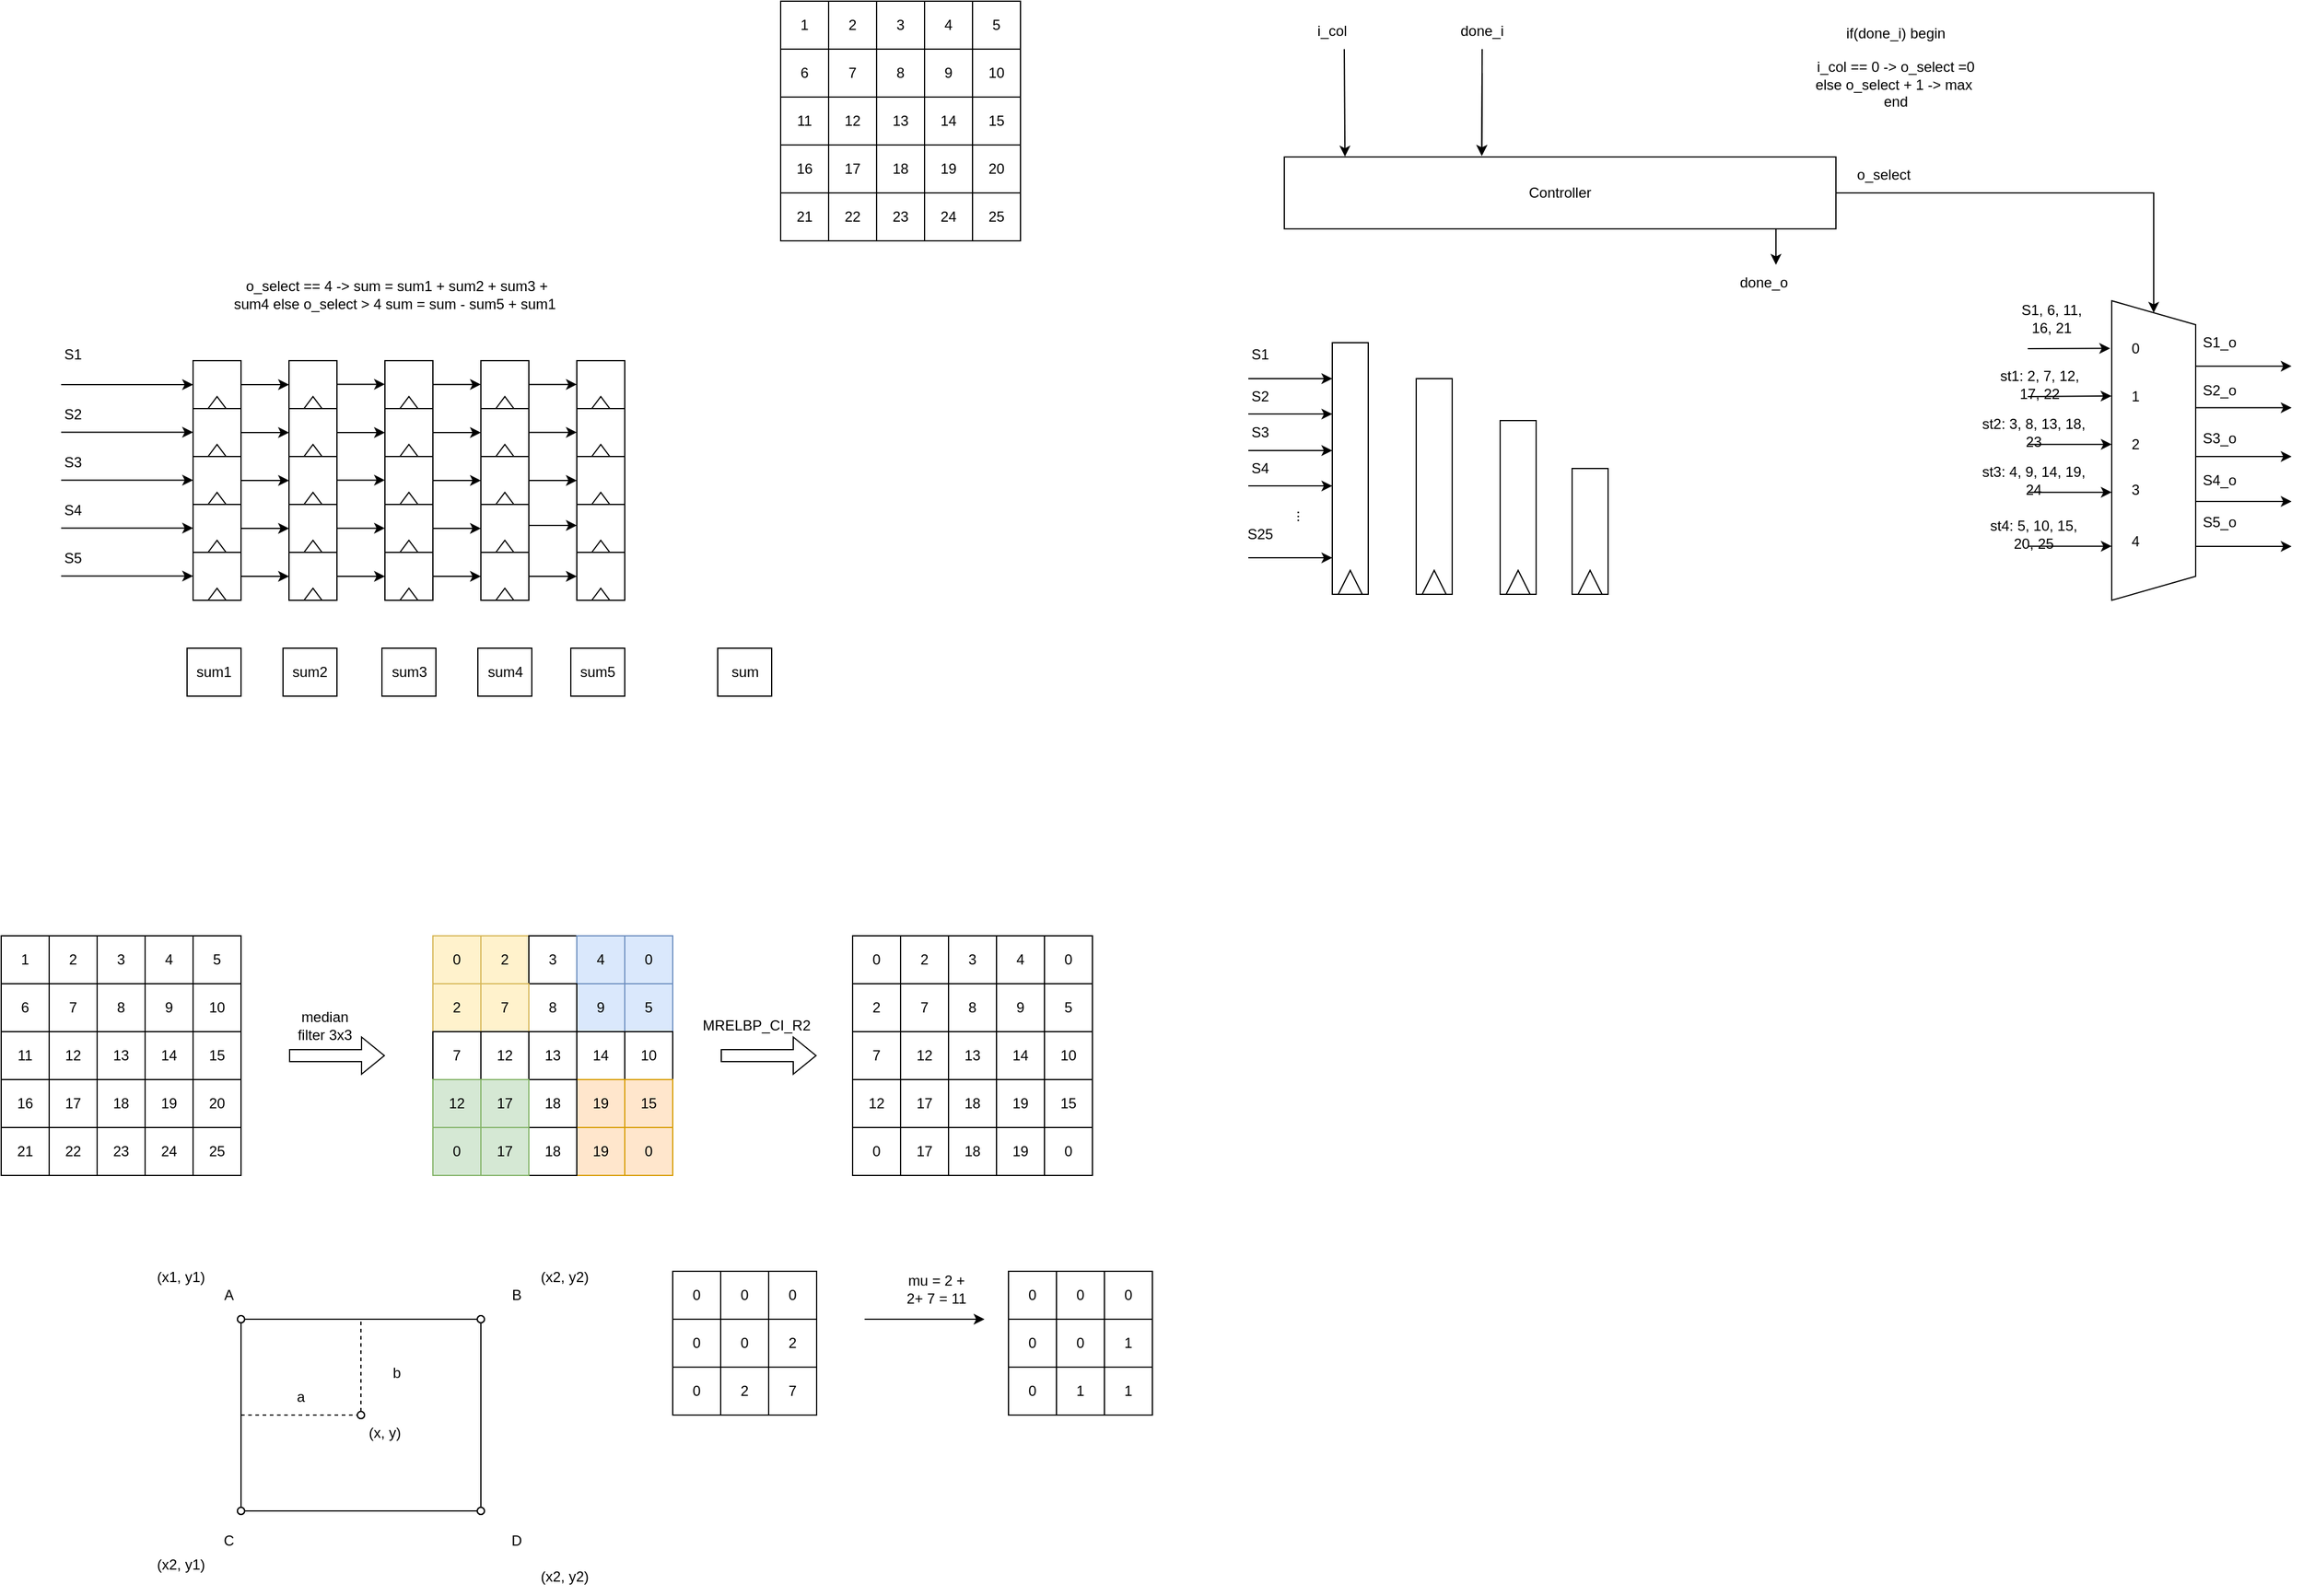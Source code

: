 <mxfile version="25.0.3">
  <diagram name="Page-1" id="u1yZ-cpTWC8iSeOvU4ip">
    <mxGraphModel dx="830" dy="1521" grid="1" gridSize="10" guides="1" tooltips="1" connect="1" arrows="1" fold="1" page="1" pageScale="1" pageWidth="850" pageHeight="1100" math="0" shadow="0">
      <root>
        <mxCell id="0" />
        <mxCell id="1" parent="0" />
        <mxCell id="JCHzmeOS0vF9A2jW9Tr--1" value="1" style="rounded=0;whiteSpace=wrap;html=1;" parent="1" vertex="1">
          <mxGeometry x="40" y="640" width="40" height="40" as="geometry" />
        </mxCell>
        <mxCell id="JCHzmeOS0vF9A2jW9Tr--2" value="2" style="rounded=0;whiteSpace=wrap;html=1;" parent="1" vertex="1">
          <mxGeometry x="80" y="640" width="40" height="40" as="geometry" />
        </mxCell>
        <mxCell id="JCHzmeOS0vF9A2jW9Tr--3" value="3" style="rounded=0;whiteSpace=wrap;html=1;" parent="1" vertex="1">
          <mxGeometry x="120" y="640" width="40" height="40" as="geometry" />
        </mxCell>
        <mxCell id="JCHzmeOS0vF9A2jW9Tr--5" value="4" style="rounded=0;whiteSpace=wrap;html=1;" parent="1" vertex="1">
          <mxGeometry x="160" y="640" width="40" height="40" as="geometry" />
        </mxCell>
        <mxCell id="JCHzmeOS0vF9A2jW9Tr--6" value="5" style="rounded=0;whiteSpace=wrap;html=1;" parent="1" vertex="1">
          <mxGeometry x="200" y="640" width="40" height="40" as="geometry" />
        </mxCell>
        <mxCell id="JCHzmeOS0vF9A2jW9Tr--7" value="10" style="rounded=0;whiteSpace=wrap;html=1;" parent="1" vertex="1">
          <mxGeometry x="200" y="680" width="40" height="40" as="geometry" />
        </mxCell>
        <mxCell id="JCHzmeOS0vF9A2jW9Tr--8" value="9" style="rounded=0;whiteSpace=wrap;html=1;" parent="1" vertex="1">
          <mxGeometry x="160" y="680" width="40" height="40" as="geometry" />
        </mxCell>
        <mxCell id="JCHzmeOS0vF9A2jW9Tr--9" value="8" style="rounded=0;whiteSpace=wrap;html=1;" parent="1" vertex="1">
          <mxGeometry x="120" y="680" width="40" height="40" as="geometry" />
        </mxCell>
        <mxCell id="JCHzmeOS0vF9A2jW9Tr--10" value="7" style="rounded=0;whiteSpace=wrap;html=1;" parent="1" vertex="1">
          <mxGeometry x="80" y="680" width="40" height="40" as="geometry" />
        </mxCell>
        <mxCell id="JCHzmeOS0vF9A2jW9Tr--11" value="6" style="rounded=0;whiteSpace=wrap;html=1;" parent="1" vertex="1">
          <mxGeometry x="40" y="680" width="40" height="40" as="geometry" />
        </mxCell>
        <mxCell id="JCHzmeOS0vF9A2jW9Tr--12" value="15" style="rounded=0;whiteSpace=wrap;html=1;" parent="1" vertex="1">
          <mxGeometry x="200" y="720" width="40" height="40" as="geometry" />
        </mxCell>
        <mxCell id="JCHzmeOS0vF9A2jW9Tr--13" value="14" style="rounded=0;whiteSpace=wrap;html=1;" parent="1" vertex="1">
          <mxGeometry x="160" y="720" width="40" height="40" as="geometry" />
        </mxCell>
        <mxCell id="JCHzmeOS0vF9A2jW9Tr--14" value="13" style="rounded=0;whiteSpace=wrap;html=1;" parent="1" vertex="1">
          <mxGeometry x="120" y="720" width="40" height="40" as="geometry" />
        </mxCell>
        <mxCell id="JCHzmeOS0vF9A2jW9Tr--15" value="12" style="rounded=0;whiteSpace=wrap;html=1;" parent="1" vertex="1">
          <mxGeometry x="80" y="720" width="40" height="40" as="geometry" />
        </mxCell>
        <mxCell id="JCHzmeOS0vF9A2jW9Tr--16" value="11" style="rounded=0;whiteSpace=wrap;html=1;" parent="1" vertex="1">
          <mxGeometry x="40" y="720" width="40" height="40" as="geometry" />
        </mxCell>
        <mxCell id="JCHzmeOS0vF9A2jW9Tr--17" value="20" style="rounded=0;whiteSpace=wrap;html=1;" parent="1" vertex="1">
          <mxGeometry x="200" y="760" width="40" height="40" as="geometry" />
        </mxCell>
        <mxCell id="JCHzmeOS0vF9A2jW9Tr--18" value="19" style="rounded=0;whiteSpace=wrap;html=1;" parent="1" vertex="1">
          <mxGeometry x="160" y="760" width="40" height="40" as="geometry" />
        </mxCell>
        <mxCell id="JCHzmeOS0vF9A2jW9Tr--19" value="18" style="rounded=0;whiteSpace=wrap;html=1;" parent="1" vertex="1">
          <mxGeometry x="120" y="760" width="40" height="40" as="geometry" />
        </mxCell>
        <mxCell id="JCHzmeOS0vF9A2jW9Tr--20" value="17" style="rounded=0;whiteSpace=wrap;html=1;" parent="1" vertex="1">
          <mxGeometry x="80" y="760" width="40" height="40" as="geometry" />
        </mxCell>
        <mxCell id="JCHzmeOS0vF9A2jW9Tr--21" value="16" style="rounded=0;whiteSpace=wrap;html=1;" parent="1" vertex="1">
          <mxGeometry x="40" y="760" width="40" height="40" as="geometry" />
        </mxCell>
        <mxCell id="JCHzmeOS0vF9A2jW9Tr--22" value="25" style="rounded=0;whiteSpace=wrap;html=1;" parent="1" vertex="1">
          <mxGeometry x="200" y="800" width="40" height="40" as="geometry" />
        </mxCell>
        <mxCell id="JCHzmeOS0vF9A2jW9Tr--23" value="24" style="rounded=0;whiteSpace=wrap;html=1;" parent="1" vertex="1">
          <mxGeometry x="160" y="800" width="40" height="40" as="geometry" />
        </mxCell>
        <mxCell id="JCHzmeOS0vF9A2jW9Tr--24" value="23" style="rounded=0;whiteSpace=wrap;html=1;" parent="1" vertex="1">
          <mxGeometry x="120" y="800" width="40" height="40" as="geometry" />
        </mxCell>
        <mxCell id="JCHzmeOS0vF9A2jW9Tr--25" value="22" style="rounded=0;whiteSpace=wrap;html=1;" parent="1" vertex="1">
          <mxGeometry x="80" y="800" width="40" height="40" as="geometry" />
        </mxCell>
        <mxCell id="JCHzmeOS0vF9A2jW9Tr--26" value="21" style="rounded=0;whiteSpace=wrap;html=1;" parent="1" vertex="1">
          <mxGeometry x="40" y="800" width="40" height="40" as="geometry" />
        </mxCell>
        <mxCell id="JCHzmeOS0vF9A2jW9Tr--27" value="" style="shape=flexArrow;endArrow=classic;html=1;rounded=0;" parent="1" edge="1">
          <mxGeometry width="50" height="50" relative="1" as="geometry">
            <mxPoint x="280" y="740" as="sourcePoint" />
            <mxPoint x="360" y="740" as="targetPoint" />
          </mxGeometry>
        </mxCell>
        <mxCell id="JCHzmeOS0vF9A2jW9Tr--28" value="0" style="rounded=0;whiteSpace=wrap;html=1;fillColor=#fff2cc;strokeColor=#d6b656;" parent="1" vertex="1">
          <mxGeometry x="400" y="640" width="40" height="40" as="geometry" />
        </mxCell>
        <mxCell id="JCHzmeOS0vF9A2jW9Tr--29" value="2" style="rounded=0;whiteSpace=wrap;html=1;fillColor=#fff2cc;strokeColor=#d6b656;" parent="1" vertex="1">
          <mxGeometry x="440" y="640" width="40" height="40" as="geometry" />
        </mxCell>
        <mxCell id="JCHzmeOS0vF9A2jW9Tr--30" value="3" style="rounded=0;whiteSpace=wrap;html=1;" parent="1" vertex="1">
          <mxGeometry x="480" y="640" width="40" height="40" as="geometry" />
        </mxCell>
        <mxCell id="JCHzmeOS0vF9A2jW9Tr--31" value="4" style="rounded=0;whiteSpace=wrap;html=1;fillColor=#dae8fc;strokeColor=#6c8ebf;" parent="1" vertex="1">
          <mxGeometry x="520" y="640" width="40" height="40" as="geometry" />
        </mxCell>
        <mxCell id="JCHzmeOS0vF9A2jW9Tr--32" value="0" style="rounded=0;whiteSpace=wrap;html=1;fillColor=#dae8fc;strokeColor=#6c8ebf;" parent="1" vertex="1">
          <mxGeometry x="560" y="640" width="40" height="40" as="geometry" />
        </mxCell>
        <mxCell id="JCHzmeOS0vF9A2jW9Tr--33" value="5" style="rounded=0;whiteSpace=wrap;html=1;fillColor=#dae8fc;strokeColor=#6c8ebf;" parent="1" vertex="1">
          <mxGeometry x="560" y="680" width="40" height="40" as="geometry" />
        </mxCell>
        <mxCell id="JCHzmeOS0vF9A2jW9Tr--34" value="9" style="rounded=0;whiteSpace=wrap;html=1;fillColor=#dae8fc;strokeColor=#6c8ebf;" parent="1" vertex="1">
          <mxGeometry x="520" y="680" width="40" height="40" as="geometry" />
        </mxCell>
        <mxCell id="JCHzmeOS0vF9A2jW9Tr--35" value="8" style="rounded=0;whiteSpace=wrap;html=1;" parent="1" vertex="1">
          <mxGeometry x="480" y="680" width="40" height="40" as="geometry" />
        </mxCell>
        <mxCell id="JCHzmeOS0vF9A2jW9Tr--36" value="7" style="rounded=0;whiteSpace=wrap;html=1;fillColor=#fff2cc;strokeColor=#d6b656;" parent="1" vertex="1">
          <mxGeometry x="440" y="680" width="40" height="40" as="geometry" />
        </mxCell>
        <mxCell id="JCHzmeOS0vF9A2jW9Tr--37" value="2" style="rounded=0;whiteSpace=wrap;html=1;fillColor=#fff2cc;strokeColor=#d6b656;" parent="1" vertex="1">
          <mxGeometry x="400" y="680" width="40" height="40" as="geometry" />
        </mxCell>
        <mxCell id="JCHzmeOS0vF9A2jW9Tr--38" value="10" style="rounded=0;whiteSpace=wrap;html=1;" parent="1" vertex="1">
          <mxGeometry x="560" y="720" width="40" height="40" as="geometry" />
        </mxCell>
        <mxCell id="JCHzmeOS0vF9A2jW9Tr--39" value="14" style="rounded=0;whiteSpace=wrap;html=1;" parent="1" vertex="1">
          <mxGeometry x="520" y="720" width="40" height="40" as="geometry" />
        </mxCell>
        <mxCell id="JCHzmeOS0vF9A2jW9Tr--40" value="13" style="rounded=0;whiteSpace=wrap;html=1;" parent="1" vertex="1">
          <mxGeometry x="480" y="720" width="40" height="40" as="geometry" />
        </mxCell>
        <mxCell id="JCHzmeOS0vF9A2jW9Tr--41" value="12" style="rounded=0;whiteSpace=wrap;html=1;" parent="1" vertex="1">
          <mxGeometry x="440" y="720" width="40" height="40" as="geometry" />
        </mxCell>
        <mxCell id="JCHzmeOS0vF9A2jW9Tr--42" value="7" style="rounded=0;whiteSpace=wrap;html=1;" parent="1" vertex="1">
          <mxGeometry x="400" y="720" width="40" height="40" as="geometry" />
        </mxCell>
        <mxCell id="JCHzmeOS0vF9A2jW9Tr--43" value="15" style="rounded=0;whiteSpace=wrap;html=1;fillColor=#ffe6cc;strokeColor=#d79b00;" parent="1" vertex="1">
          <mxGeometry x="560" y="760" width="40" height="40" as="geometry" />
        </mxCell>
        <mxCell id="JCHzmeOS0vF9A2jW9Tr--44" value="19" style="rounded=0;whiteSpace=wrap;html=1;fillColor=#ffe6cc;strokeColor=#d79b00;" parent="1" vertex="1">
          <mxGeometry x="520" y="760" width="40" height="40" as="geometry" />
        </mxCell>
        <mxCell id="JCHzmeOS0vF9A2jW9Tr--45" value="18" style="rounded=0;whiteSpace=wrap;html=1;" parent="1" vertex="1">
          <mxGeometry x="480" y="760" width="40" height="40" as="geometry" />
        </mxCell>
        <mxCell id="JCHzmeOS0vF9A2jW9Tr--46" value="17" style="rounded=0;whiteSpace=wrap;html=1;fillColor=#d5e8d4;strokeColor=#82b366;" parent="1" vertex="1">
          <mxGeometry x="440" y="760" width="40" height="40" as="geometry" />
        </mxCell>
        <mxCell id="JCHzmeOS0vF9A2jW9Tr--47" value="12" style="rounded=0;whiteSpace=wrap;html=1;fillColor=#d5e8d4;strokeColor=#82b366;" parent="1" vertex="1">
          <mxGeometry x="400" y="760" width="40" height="40" as="geometry" />
        </mxCell>
        <mxCell id="JCHzmeOS0vF9A2jW9Tr--48" value="0" style="rounded=0;whiteSpace=wrap;html=1;fillColor=#ffe6cc;strokeColor=#d79b00;" parent="1" vertex="1">
          <mxGeometry x="560" y="800" width="40" height="40" as="geometry" />
        </mxCell>
        <mxCell id="JCHzmeOS0vF9A2jW9Tr--49" value="19" style="rounded=0;whiteSpace=wrap;html=1;fillColor=#ffe6cc;strokeColor=#d79b00;" parent="1" vertex="1">
          <mxGeometry x="520" y="800" width="40" height="40" as="geometry" />
        </mxCell>
        <mxCell id="JCHzmeOS0vF9A2jW9Tr--50" value="18" style="rounded=0;whiteSpace=wrap;html=1;" parent="1" vertex="1">
          <mxGeometry x="480" y="800" width="40" height="40" as="geometry" />
        </mxCell>
        <mxCell id="JCHzmeOS0vF9A2jW9Tr--51" value="17" style="rounded=0;whiteSpace=wrap;html=1;fillColor=#d5e8d4;strokeColor=#82b366;" parent="1" vertex="1">
          <mxGeometry x="440" y="800" width="40" height="40" as="geometry" />
        </mxCell>
        <mxCell id="JCHzmeOS0vF9A2jW9Tr--52" value="0" style="rounded=0;whiteSpace=wrap;html=1;fillColor=#d5e8d4;strokeColor=#82b366;" parent="1" vertex="1">
          <mxGeometry x="400" y="800" width="40" height="40" as="geometry" />
        </mxCell>
        <mxCell id="JCHzmeOS0vF9A2jW9Tr--53" value="median filter 3x3" style="text;html=1;align=center;verticalAlign=middle;whiteSpace=wrap;rounded=0;" parent="1" vertex="1">
          <mxGeometry x="280" y="700" width="60" height="30" as="geometry" />
        </mxCell>
        <mxCell id="JCHzmeOS0vF9A2jW9Tr--54" value="" style="shape=flexArrow;endArrow=classic;html=1;rounded=0;" parent="1" edge="1">
          <mxGeometry width="50" height="50" relative="1" as="geometry">
            <mxPoint x="640" y="740" as="sourcePoint" />
            <mxPoint x="720" y="740" as="targetPoint" />
          </mxGeometry>
        </mxCell>
        <mxCell id="JCHzmeOS0vF9A2jW9Tr--55" value="MRELBP_CI_R2" style="text;html=1;align=center;verticalAlign=middle;whiteSpace=wrap;rounded=0;" parent="1" vertex="1">
          <mxGeometry x="640" y="700" width="60" height="30" as="geometry" />
        </mxCell>
        <mxCell id="JCHzmeOS0vF9A2jW9Tr--56" value="0" style="rounded=0;whiteSpace=wrap;html=1;" parent="1" vertex="1">
          <mxGeometry x="750" y="640" width="40" height="40" as="geometry" />
        </mxCell>
        <mxCell id="JCHzmeOS0vF9A2jW9Tr--57" value="2" style="rounded=0;whiteSpace=wrap;html=1;" parent="1" vertex="1">
          <mxGeometry x="790" y="640" width="40" height="40" as="geometry" />
        </mxCell>
        <mxCell id="JCHzmeOS0vF9A2jW9Tr--58" value="3" style="rounded=0;whiteSpace=wrap;html=1;" parent="1" vertex="1">
          <mxGeometry x="830" y="640" width="40" height="40" as="geometry" />
        </mxCell>
        <mxCell id="JCHzmeOS0vF9A2jW9Tr--59" value="4" style="rounded=0;whiteSpace=wrap;html=1;" parent="1" vertex="1">
          <mxGeometry x="870" y="640" width="40" height="40" as="geometry" />
        </mxCell>
        <mxCell id="JCHzmeOS0vF9A2jW9Tr--60" value="0" style="rounded=0;whiteSpace=wrap;html=1;" parent="1" vertex="1">
          <mxGeometry x="910" y="640" width="40" height="40" as="geometry" />
        </mxCell>
        <mxCell id="JCHzmeOS0vF9A2jW9Tr--61" value="5" style="rounded=0;whiteSpace=wrap;html=1;" parent="1" vertex="1">
          <mxGeometry x="910" y="680" width="40" height="40" as="geometry" />
        </mxCell>
        <mxCell id="JCHzmeOS0vF9A2jW9Tr--62" value="9" style="rounded=0;whiteSpace=wrap;html=1;" parent="1" vertex="1">
          <mxGeometry x="870" y="680" width="40" height="40" as="geometry" />
        </mxCell>
        <mxCell id="JCHzmeOS0vF9A2jW9Tr--63" value="8" style="rounded=0;whiteSpace=wrap;html=1;" parent="1" vertex="1">
          <mxGeometry x="830" y="680" width="40" height="40" as="geometry" />
        </mxCell>
        <mxCell id="JCHzmeOS0vF9A2jW9Tr--64" value="7" style="rounded=0;whiteSpace=wrap;html=1;" parent="1" vertex="1">
          <mxGeometry x="790" y="680" width="40" height="40" as="geometry" />
        </mxCell>
        <mxCell id="JCHzmeOS0vF9A2jW9Tr--65" value="2" style="rounded=0;whiteSpace=wrap;html=1;" parent="1" vertex="1">
          <mxGeometry x="750" y="680" width="40" height="40" as="geometry" />
        </mxCell>
        <mxCell id="JCHzmeOS0vF9A2jW9Tr--66" value="10" style="rounded=0;whiteSpace=wrap;html=1;" parent="1" vertex="1">
          <mxGeometry x="910" y="720" width="40" height="40" as="geometry" />
        </mxCell>
        <mxCell id="JCHzmeOS0vF9A2jW9Tr--67" value="14" style="rounded=0;whiteSpace=wrap;html=1;" parent="1" vertex="1">
          <mxGeometry x="870" y="720" width="40" height="40" as="geometry" />
        </mxCell>
        <mxCell id="JCHzmeOS0vF9A2jW9Tr--68" value="13" style="rounded=0;whiteSpace=wrap;html=1;" parent="1" vertex="1">
          <mxGeometry x="830" y="720" width="40" height="40" as="geometry" />
        </mxCell>
        <mxCell id="JCHzmeOS0vF9A2jW9Tr--69" value="12" style="rounded=0;whiteSpace=wrap;html=1;" parent="1" vertex="1">
          <mxGeometry x="790" y="720" width="40" height="40" as="geometry" />
        </mxCell>
        <mxCell id="JCHzmeOS0vF9A2jW9Tr--70" value="7" style="rounded=0;whiteSpace=wrap;html=1;" parent="1" vertex="1">
          <mxGeometry x="750" y="720" width="40" height="40" as="geometry" />
        </mxCell>
        <mxCell id="JCHzmeOS0vF9A2jW9Tr--71" value="15" style="rounded=0;whiteSpace=wrap;html=1;" parent="1" vertex="1">
          <mxGeometry x="910" y="760" width="40" height="40" as="geometry" />
        </mxCell>
        <mxCell id="JCHzmeOS0vF9A2jW9Tr--72" value="19" style="rounded=0;whiteSpace=wrap;html=1;" parent="1" vertex="1">
          <mxGeometry x="870" y="760" width="40" height="40" as="geometry" />
        </mxCell>
        <mxCell id="JCHzmeOS0vF9A2jW9Tr--73" value="18" style="rounded=0;whiteSpace=wrap;html=1;" parent="1" vertex="1">
          <mxGeometry x="830" y="760" width="40" height="40" as="geometry" />
        </mxCell>
        <mxCell id="JCHzmeOS0vF9A2jW9Tr--74" value="17" style="rounded=0;whiteSpace=wrap;html=1;" parent="1" vertex="1">
          <mxGeometry x="790" y="760" width="40" height="40" as="geometry" />
        </mxCell>
        <mxCell id="JCHzmeOS0vF9A2jW9Tr--75" value="12" style="rounded=0;whiteSpace=wrap;html=1;" parent="1" vertex="1">
          <mxGeometry x="750" y="760" width="40" height="40" as="geometry" />
        </mxCell>
        <mxCell id="JCHzmeOS0vF9A2jW9Tr--76" value="0" style="rounded=0;whiteSpace=wrap;html=1;" parent="1" vertex="1">
          <mxGeometry x="910" y="800" width="40" height="40" as="geometry" />
        </mxCell>
        <mxCell id="JCHzmeOS0vF9A2jW9Tr--77" value="19" style="rounded=0;whiteSpace=wrap;html=1;" parent="1" vertex="1">
          <mxGeometry x="870" y="800" width="40" height="40" as="geometry" />
        </mxCell>
        <mxCell id="JCHzmeOS0vF9A2jW9Tr--78" value="18" style="rounded=0;whiteSpace=wrap;html=1;" parent="1" vertex="1">
          <mxGeometry x="830" y="800" width="40" height="40" as="geometry" />
        </mxCell>
        <mxCell id="JCHzmeOS0vF9A2jW9Tr--79" value="17" style="rounded=0;whiteSpace=wrap;html=1;" parent="1" vertex="1">
          <mxGeometry x="790" y="800" width="40" height="40" as="geometry" />
        </mxCell>
        <mxCell id="JCHzmeOS0vF9A2jW9Tr--80" value="0" style="rounded=0;whiteSpace=wrap;html=1;" parent="1" vertex="1">
          <mxGeometry x="750" y="800" width="40" height="40" as="geometry" />
        </mxCell>
        <mxCell id="JCHzmeOS0vF9A2jW9Tr--81" value="0" style="rounded=0;whiteSpace=wrap;html=1;" parent="1" vertex="1">
          <mxGeometry x="640" y="960" width="40" height="40" as="geometry" />
        </mxCell>
        <mxCell id="JCHzmeOS0vF9A2jW9Tr--82" value="2" style="rounded=0;whiteSpace=wrap;html=1;" parent="1" vertex="1">
          <mxGeometry x="680" y="960" width="40" height="40" as="geometry" />
        </mxCell>
        <mxCell id="JCHzmeOS0vF9A2jW9Tr--85" value="7" style="rounded=0;whiteSpace=wrap;html=1;" parent="1" vertex="1">
          <mxGeometry x="680" y="1000" width="40" height="40" as="geometry" />
        </mxCell>
        <mxCell id="JCHzmeOS0vF9A2jW9Tr--86" value="2" style="rounded=0;whiteSpace=wrap;html=1;" parent="1" vertex="1">
          <mxGeometry x="640" y="1000" width="40" height="40" as="geometry" />
        </mxCell>
        <mxCell id="JCHzmeOS0vF9A2jW9Tr--90" value="0" style="rounded=0;whiteSpace=wrap;html=1;" parent="1" vertex="1">
          <mxGeometry x="640" y="920" width="40" height="40" as="geometry" />
        </mxCell>
        <mxCell id="JCHzmeOS0vF9A2jW9Tr--91" value="0" style="rounded=0;whiteSpace=wrap;html=1;" parent="1" vertex="1">
          <mxGeometry x="680" y="920" width="40" height="40" as="geometry" />
        </mxCell>
        <mxCell id="JCHzmeOS0vF9A2jW9Tr--96" value="0" style="rounded=0;whiteSpace=wrap;html=1;" parent="1" vertex="1">
          <mxGeometry x="600" y="960" width="40" height="40" as="geometry" />
        </mxCell>
        <mxCell id="JCHzmeOS0vF9A2jW9Tr--97" value="0" style="rounded=0;whiteSpace=wrap;html=1;" parent="1" vertex="1">
          <mxGeometry x="600" y="1000" width="40" height="40" as="geometry" />
        </mxCell>
        <mxCell id="JCHzmeOS0vF9A2jW9Tr--99" value="0" style="rounded=0;whiteSpace=wrap;html=1;" parent="1" vertex="1">
          <mxGeometry x="600" y="920" width="40" height="40" as="geometry" />
        </mxCell>
        <mxCell id="JCHzmeOS0vF9A2jW9Tr--106" value="" style="endArrow=classic;html=1;rounded=0;exitX=1;exitY=1;exitDx=0;exitDy=0;" parent="1" edge="1">
          <mxGeometry width="50" height="50" relative="1" as="geometry">
            <mxPoint x="760" y="960" as="sourcePoint" />
            <mxPoint x="860" y="960" as="targetPoint" />
          </mxGeometry>
        </mxCell>
        <mxCell id="JCHzmeOS0vF9A2jW9Tr--107" value="mu = 2 + 2+ 7 = 11" style="text;html=1;align=center;verticalAlign=middle;whiteSpace=wrap;rounded=0;" parent="1" vertex="1">
          <mxGeometry x="790" y="920" width="60" height="30" as="geometry" />
        </mxCell>
        <mxCell id="JCHzmeOS0vF9A2jW9Tr--108" value="0" style="rounded=0;whiteSpace=wrap;html=1;" parent="1" vertex="1">
          <mxGeometry x="920" y="960" width="40" height="40" as="geometry" />
        </mxCell>
        <mxCell id="JCHzmeOS0vF9A2jW9Tr--109" value="1" style="rounded=0;whiteSpace=wrap;html=1;" parent="1" vertex="1">
          <mxGeometry x="960" y="960" width="40" height="40" as="geometry" />
        </mxCell>
        <mxCell id="JCHzmeOS0vF9A2jW9Tr--110" value="1" style="rounded=0;whiteSpace=wrap;html=1;" parent="1" vertex="1">
          <mxGeometry x="960" y="1000" width="40" height="40" as="geometry" />
        </mxCell>
        <mxCell id="JCHzmeOS0vF9A2jW9Tr--111" value="1" style="rounded=0;whiteSpace=wrap;html=1;" parent="1" vertex="1">
          <mxGeometry x="920" y="1000" width="40" height="40" as="geometry" />
        </mxCell>
        <mxCell id="JCHzmeOS0vF9A2jW9Tr--112" value="0" style="rounded=0;whiteSpace=wrap;html=1;" parent="1" vertex="1">
          <mxGeometry x="920" y="920" width="40" height="40" as="geometry" />
        </mxCell>
        <mxCell id="JCHzmeOS0vF9A2jW9Tr--113" value="0" style="rounded=0;whiteSpace=wrap;html=1;" parent="1" vertex="1">
          <mxGeometry x="960" y="920" width="40" height="40" as="geometry" />
        </mxCell>
        <mxCell id="JCHzmeOS0vF9A2jW9Tr--114" value="0" style="rounded=0;whiteSpace=wrap;html=1;" parent="1" vertex="1">
          <mxGeometry x="880" y="960" width="40" height="40" as="geometry" />
        </mxCell>
        <mxCell id="JCHzmeOS0vF9A2jW9Tr--115" value="0" style="rounded=0;whiteSpace=wrap;html=1;" parent="1" vertex="1">
          <mxGeometry x="880" y="1000" width="40" height="40" as="geometry" />
        </mxCell>
        <mxCell id="JCHzmeOS0vF9A2jW9Tr--116" value="0" style="rounded=0;whiteSpace=wrap;html=1;" parent="1" vertex="1">
          <mxGeometry x="880" y="920" width="40" height="40" as="geometry" />
        </mxCell>
        <mxCell id="4x7t9RlnBluBa14jZRlf-31" value="" style="group" parent="1" vertex="1" connectable="0">
          <mxGeometry x="160" y="910" width="380" height="280" as="geometry" />
        </mxCell>
        <mxCell id="4x7t9RlnBluBa14jZRlf-5" value="C" style="text;html=1;align=center;verticalAlign=middle;whiteSpace=wrap;rounded=0;" parent="4x7t9RlnBluBa14jZRlf-31" vertex="1">
          <mxGeometry x="40" y="220" width="60" height="30" as="geometry" />
        </mxCell>
        <mxCell id="4x7t9RlnBluBa14jZRlf-6" value="D" style="text;html=1;align=center;verticalAlign=middle;whiteSpace=wrap;rounded=0;" parent="4x7t9RlnBluBa14jZRlf-31" vertex="1">
          <mxGeometry x="280" y="220" width="60" height="30" as="geometry" />
        </mxCell>
        <mxCell id="4x7t9RlnBluBa14jZRlf-7" value="B" style="text;html=1;align=center;verticalAlign=middle;whiteSpace=wrap;rounded=0;" parent="4x7t9RlnBluBa14jZRlf-31" vertex="1">
          <mxGeometry x="280" y="15" width="60" height="30" as="geometry" />
        </mxCell>
        <mxCell id="4x7t9RlnBluBa14jZRlf-9" value="A" style="text;html=1;align=center;verticalAlign=middle;whiteSpace=wrap;rounded=0;" parent="4x7t9RlnBluBa14jZRlf-31" vertex="1">
          <mxGeometry x="40" y="15" width="60" height="30" as="geometry" />
        </mxCell>
        <mxCell id="4x7t9RlnBluBa14jZRlf-10" value="" style="endArrow=oval;html=1;rounded=0;startArrow=oval;startFill=0;endFill=0;" parent="4x7t9RlnBluBa14jZRlf-31" edge="1">
          <mxGeometry width="50" height="50" relative="1" as="geometry">
            <mxPoint x="80" y="50" as="sourcePoint" />
            <mxPoint x="280" y="50" as="targetPoint" />
          </mxGeometry>
        </mxCell>
        <mxCell id="4x7t9RlnBluBa14jZRlf-11" value="" style="endArrow=oval;html=1;rounded=0;startArrow=oval;startFill=0;endFill=0;" parent="4x7t9RlnBluBa14jZRlf-31" edge="1">
          <mxGeometry width="50" height="50" relative="1" as="geometry">
            <mxPoint x="280" y="210" as="sourcePoint" />
            <mxPoint x="280" y="50" as="targetPoint" />
          </mxGeometry>
        </mxCell>
        <mxCell id="4x7t9RlnBluBa14jZRlf-12" value="" style="endArrow=oval;html=1;rounded=0;startArrow=oval;startFill=0;endFill=0;" parent="4x7t9RlnBluBa14jZRlf-31" edge="1">
          <mxGeometry width="50" height="50" relative="1" as="geometry">
            <mxPoint x="280" y="210" as="sourcePoint" />
            <mxPoint x="80" y="210" as="targetPoint" />
          </mxGeometry>
        </mxCell>
        <mxCell id="4x7t9RlnBluBa14jZRlf-13" value="" style="endArrow=oval;html=1;rounded=0;startArrow=oval;startFill=0;endFill=0;" parent="4x7t9RlnBluBa14jZRlf-31" edge="1">
          <mxGeometry width="50" height="50" relative="1" as="geometry">
            <mxPoint x="80" y="50" as="sourcePoint" />
            <mxPoint x="80" y="210" as="targetPoint" />
          </mxGeometry>
        </mxCell>
        <mxCell id="4x7t9RlnBluBa14jZRlf-17" value="" style="endArrow=none;dashed=1;html=1;rounded=0;startArrow=oval;startFill=0;" parent="4x7t9RlnBluBa14jZRlf-31" edge="1">
          <mxGeometry width="50" height="50" relative="1" as="geometry">
            <mxPoint x="180" y="130" as="sourcePoint" />
            <mxPoint x="180" y="50" as="targetPoint" />
          </mxGeometry>
        </mxCell>
        <mxCell id="4x7t9RlnBluBa14jZRlf-18" value="" style="endArrow=oval;dashed=1;html=1;rounded=0;endFill=0;" parent="4x7t9RlnBluBa14jZRlf-31" edge="1">
          <mxGeometry width="50" height="50" relative="1" as="geometry">
            <mxPoint x="80" y="130" as="sourcePoint" />
            <mxPoint x="180" y="130" as="targetPoint" />
          </mxGeometry>
        </mxCell>
        <mxCell id="4x7t9RlnBluBa14jZRlf-24" value="a" style="text;html=1;align=center;verticalAlign=middle;whiteSpace=wrap;rounded=0;" parent="4x7t9RlnBluBa14jZRlf-31" vertex="1">
          <mxGeometry x="100" y="100" width="60" height="30" as="geometry" />
        </mxCell>
        <mxCell id="4x7t9RlnBluBa14jZRlf-25" value="b" style="text;html=1;align=center;verticalAlign=middle;whiteSpace=wrap;rounded=0;" parent="4x7t9RlnBluBa14jZRlf-31" vertex="1">
          <mxGeometry x="180" y="80" width="60" height="30" as="geometry" />
        </mxCell>
        <mxCell id="4x7t9RlnBluBa14jZRlf-26" value="(x1, y1)" style="text;html=1;align=center;verticalAlign=middle;whiteSpace=wrap;rounded=0;" parent="4x7t9RlnBluBa14jZRlf-31" vertex="1">
          <mxGeometry width="60" height="30" as="geometry" />
        </mxCell>
        <mxCell id="4x7t9RlnBluBa14jZRlf-28" value="(x2, y2)" style="text;html=1;align=center;verticalAlign=middle;whiteSpace=wrap;rounded=0;" parent="4x7t9RlnBluBa14jZRlf-31" vertex="1">
          <mxGeometry x="320" width="60" height="30" as="geometry" />
        </mxCell>
        <mxCell id="4x7t9RlnBluBa14jZRlf-29" value="(x2, y1)" style="text;html=1;align=center;verticalAlign=middle;whiteSpace=wrap;rounded=0;" parent="4x7t9RlnBluBa14jZRlf-31" vertex="1">
          <mxGeometry y="240" width="60" height="30" as="geometry" />
        </mxCell>
        <mxCell id="4x7t9RlnBluBa14jZRlf-30" value="(x2, y2)" style="text;html=1;align=center;verticalAlign=middle;whiteSpace=wrap;rounded=0;" parent="4x7t9RlnBluBa14jZRlf-31" vertex="1">
          <mxGeometry x="320" y="250" width="60" height="30" as="geometry" />
        </mxCell>
        <mxCell id="4x7t9RlnBluBa14jZRlf-32" value="(x, y)" style="text;html=1;align=center;verticalAlign=middle;whiteSpace=wrap;rounded=0;" parent="4x7t9RlnBluBa14jZRlf-31" vertex="1">
          <mxGeometry x="170" y="130" width="60" height="30" as="geometry" />
        </mxCell>
        <mxCell id="wfANbKLyDezjRCKtQaRJ-3" value="" style="group" parent="1" vertex="1" connectable="0">
          <mxGeometry x="200" y="160" width="40" height="40" as="geometry" />
        </mxCell>
        <mxCell id="wfANbKLyDezjRCKtQaRJ-1" value="" style="rounded=0;whiteSpace=wrap;html=1;" parent="wfANbKLyDezjRCKtQaRJ-3" vertex="1">
          <mxGeometry width="40" height="40" as="geometry" />
        </mxCell>
        <mxCell id="wfANbKLyDezjRCKtQaRJ-2" value="" style="triangle;whiteSpace=wrap;html=1;direction=north;" parent="wfANbKLyDezjRCKtQaRJ-3" vertex="1">
          <mxGeometry x="12.5" y="30" width="15" height="10" as="geometry" />
        </mxCell>
        <mxCell id="wfANbKLyDezjRCKtQaRJ-4" value="" style="group" parent="1" vertex="1" connectable="0">
          <mxGeometry x="200" y="200" width="40" height="40" as="geometry" />
        </mxCell>
        <mxCell id="wfANbKLyDezjRCKtQaRJ-5" value="" style="rounded=0;whiteSpace=wrap;html=1;" parent="wfANbKLyDezjRCKtQaRJ-4" vertex="1">
          <mxGeometry width="40" height="40" as="geometry" />
        </mxCell>
        <mxCell id="wfANbKLyDezjRCKtQaRJ-6" value="" style="triangle;whiteSpace=wrap;html=1;direction=north;" parent="wfANbKLyDezjRCKtQaRJ-4" vertex="1">
          <mxGeometry x="12.5" y="30" width="15" height="10" as="geometry" />
        </mxCell>
        <mxCell id="wfANbKLyDezjRCKtQaRJ-7" value="" style="group" parent="1" vertex="1" connectable="0">
          <mxGeometry x="200" y="240" width="40" height="40" as="geometry" />
        </mxCell>
        <mxCell id="wfANbKLyDezjRCKtQaRJ-8" value="" style="rounded=0;whiteSpace=wrap;html=1;" parent="wfANbKLyDezjRCKtQaRJ-7" vertex="1">
          <mxGeometry width="40" height="40" as="geometry" />
        </mxCell>
        <mxCell id="wfANbKLyDezjRCKtQaRJ-9" value="" style="triangle;whiteSpace=wrap;html=1;direction=north;" parent="wfANbKLyDezjRCKtQaRJ-7" vertex="1">
          <mxGeometry x="12.5" y="30" width="15" height="10" as="geometry" />
        </mxCell>
        <mxCell id="wfANbKLyDezjRCKtQaRJ-10" value="" style="group" parent="1" vertex="1" connectable="0">
          <mxGeometry x="200" y="280" width="40" height="40" as="geometry" />
        </mxCell>
        <mxCell id="wfANbKLyDezjRCKtQaRJ-11" value="" style="rounded=0;whiteSpace=wrap;html=1;" parent="wfANbKLyDezjRCKtQaRJ-10" vertex="1">
          <mxGeometry width="40" height="40" as="geometry" />
        </mxCell>
        <mxCell id="wfANbKLyDezjRCKtQaRJ-12" value="" style="triangle;whiteSpace=wrap;html=1;direction=north;" parent="wfANbKLyDezjRCKtQaRJ-10" vertex="1">
          <mxGeometry x="12.5" y="30" width="15" height="10" as="geometry" />
        </mxCell>
        <mxCell id="wfANbKLyDezjRCKtQaRJ-14" value="" style="group" parent="1" vertex="1" connectable="0">
          <mxGeometry x="200" y="320" width="40" height="40" as="geometry" />
        </mxCell>
        <mxCell id="wfANbKLyDezjRCKtQaRJ-15" value="" style="rounded=0;whiteSpace=wrap;html=1;" parent="wfANbKLyDezjRCKtQaRJ-14" vertex="1">
          <mxGeometry width="40" height="40" as="geometry" />
        </mxCell>
        <mxCell id="wfANbKLyDezjRCKtQaRJ-16" value="" style="triangle;whiteSpace=wrap;html=1;direction=north;" parent="wfANbKLyDezjRCKtQaRJ-14" vertex="1">
          <mxGeometry x="12.5" y="30" width="15" height="10" as="geometry" />
        </mxCell>
        <mxCell id="wfANbKLyDezjRCKtQaRJ-53" value="" style="group" parent="1" vertex="1" connectable="0">
          <mxGeometry x="280" y="160" width="40" height="40" as="geometry" />
        </mxCell>
        <mxCell id="wfANbKLyDezjRCKtQaRJ-54" value="" style="rounded=0;whiteSpace=wrap;html=1;" parent="wfANbKLyDezjRCKtQaRJ-53" vertex="1">
          <mxGeometry width="40" height="40" as="geometry" />
        </mxCell>
        <mxCell id="wfANbKLyDezjRCKtQaRJ-55" value="" style="triangle;whiteSpace=wrap;html=1;direction=north;" parent="wfANbKLyDezjRCKtQaRJ-53" vertex="1">
          <mxGeometry x="12.5" y="30" width="15" height="10" as="geometry" />
        </mxCell>
        <mxCell id="wfANbKLyDezjRCKtQaRJ-56" value="" style="group" parent="1" vertex="1" connectable="0">
          <mxGeometry x="280" y="200" width="40" height="40" as="geometry" />
        </mxCell>
        <mxCell id="wfANbKLyDezjRCKtQaRJ-57" value="" style="rounded=0;whiteSpace=wrap;html=1;" parent="wfANbKLyDezjRCKtQaRJ-56" vertex="1">
          <mxGeometry width="40" height="40" as="geometry" />
        </mxCell>
        <mxCell id="wfANbKLyDezjRCKtQaRJ-58" value="" style="triangle;whiteSpace=wrap;html=1;direction=north;" parent="wfANbKLyDezjRCKtQaRJ-56" vertex="1">
          <mxGeometry x="12.5" y="30" width="15" height="10" as="geometry" />
        </mxCell>
        <mxCell id="wfANbKLyDezjRCKtQaRJ-59" value="" style="group" parent="1" vertex="1" connectable="0">
          <mxGeometry x="280" y="240" width="40" height="40" as="geometry" />
        </mxCell>
        <mxCell id="wfANbKLyDezjRCKtQaRJ-60" value="" style="rounded=0;whiteSpace=wrap;html=1;" parent="wfANbKLyDezjRCKtQaRJ-59" vertex="1">
          <mxGeometry width="40" height="40" as="geometry" />
        </mxCell>
        <mxCell id="wfANbKLyDezjRCKtQaRJ-61" value="" style="triangle;whiteSpace=wrap;html=1;direction=north;" parent="wfANbKLyDezjRCKtQaRJ-59" vertex="1">
          <mxGeometry x="12.5" y="30" width="15" height="10" as="geometry" />
        </mxCell>
        <mxCell id="wfANbKLyDezjRCKtQaRJ-62" value="" style="group" parent="1" vertex="1" connectable="0">
          <mxGeometry x="280" y="280" width="40" height="40" as="geometry" />
        </mxCell>
        <mxCell id="wfANbKLyDezjRCKtQaRJ-63" value="" style="rounded=0;whiteSpace=wrap;html=1;" parent="wfANbKLyDezjRCKtQaRJ-62" vertex="1">
          <mxGeometry width="40" height="40" as="geometry" />
        </mxCell>
        <mxCell id="wfANbKLyDezjRCKtQaRJ-64" value="" style="triangle;whiteSpace=wrap;html=1;direction=north;" parent="wfANbKLyDezjRCKtQaRJ-62" vertex="1">
          <mxGeometry x="12.5" y="30" width="15" height="10" as="geometry" />
        </mxCell>
        <mxCell id="wfANbKLyDezjRCKtQaRJ-65" value="" style="group" parent="1" vertex="1" connectable="0">
          <mxGeometry x="280" y="320" width="40" height="40" as="geometry" />
        </mxCell>
        <mxCell id="wfANbKLyDezjRCKtQaRJ-66" value="" style="rounded=0;whiteSpace=wrap;html=1;" parent="wfANbKLyDezjRCKtQaRJ-65" vertex="1">
          <mxGeometry width="40" height="40" as="geometry" />
        </mxCell>
        <mxCell id="wfANbKLyDezjRCKtQaRJ-67" value="" style="triangle;whiteSpace=wrap;html=1;direction=north;" parent="wfANbKLyDezjRCKtQaRJ-65" vertex="1">
          <mxGeometry x="12.5" y="30" width="15" height="10" as="geometry" />
        </mxCell>
        <mxCell id="wfANbKLyDezjRCKtQaRJ-68" value="" style="group" parent="1" vertex="1" connectable="0">
          <mxGeometry x="360" y="160" width="40" height="40" as="geometry" />
        </mxCell>
        <mxCell id="wfANbKLyDezjRCKtQaRJ-69" value="" style="rounded=0;whiteSpace=wrap;html=1;" parent="wfANbKLyDezjRCKtQaRJ-68" vertex="1">
          <mxGeometry width="40" height="40" as="geometry" />
        </mxCell>
        <mxCell id="wfANbKLyDezjRCKtQaRJ-70" value="" style="triangle;whiteSpace=wrap;html=1;direction=north;" parent="wfANbKLyDezjRCKtQaRJ-68" vertex="1">
          <mxGeometry x="12.5" y="30" width="15" height="10" as="geometry" />
        </mxCell>
        <mxCell id="wfANbKLyDezjRCKtQaRJ-71" value="" style="group" parent="1" vertex="1" connectable="0">
          <mxGeometry x="360" y="200" width="40" height="40" as="geometry" />
        </mxCell>
        <mxCell id="wfANbKLyDezjRCKtQaRJ-72" value="" style="rounded=0;whiteSpace=wrap;html=1;" parent="wfANbKLyDezjRCKtQaRJ-71" vertex="1">
          <mxGeometry width="40" height="40" as="geometry" />
        </mxCell>
        <mxCell id="wfANbKLyDezjRCKtQaRJ-73" value="" style="triangle;whiteSpace=wrap;html=1;direction=north;" parent="wfANbKLyDezjRCKtQaRJ-71" vertex="1">
          <mxGeometry x="12.5" y="30" width="15" height="10" as="geometry" />
        </mxCell>
        <mxCell id="wfANbKLyDezjRCKtQaRJ-74" value="" style="group" parent="1" vertex="1" connectable="0">
          <mxGeometry x="360" y="240" width="40" height="40" as="geometry" />
        </mxCell>
        <mxCell id="wfANbKLyDezjRCKtQaRJ-75" value="" style="rounded=0;whiteSpace=wrap;html=1;" parent="wfANbKLyDezjRCKtQaRJ-74" vertex="1">
          <mxGeometry width="40" height="40" as="geometry" />
        </mxCell>
        <mxCell id="wfANbKLyDezjRCKtQaRJ-76" value="" style="triangle;whiteSpace=wrap;html=1;direction=north;" parent="wfANbKLyDezjRCKtQaRJ-74" vertex="1">
          <mxGeometry x="12.5" y="30" width="15" height="10" as="geometry" />
        </mxCell>
        <mxCell id="wfANbKLyDezjRCKtQaRJ-77" value="" style="group" parent="1" vertex="1" connectable="0">
          <mxGeometry x="360" y="280" width="40" height="40" as="geometry" />
        </mxCell>
        <mxCell id="wfANbKLyDezjRCKtQaRJ-78" value="" style="rounded=0;whiteSpace=wrap;html=1;" parent="wfANbKLyDezjRCKtQaRJ-77" vertex="1">
          <mxGeometry width="40" height="40" as="geometry" />
        </mxCell>
        <mxCell id="wfANbKLyDezjRCKtQaRJ-79" value="" style="triangle;whiteSpace=wrap;html=1;direction=north;" parent="wfANbKLyDezjRCKtQaRJ-77" vertex="1">
          <mxGeometry x="12.5" y="30" width="15" height="10" as="geometry" />
        </mxCell>
        <mxCell id="wfANbKLyDezjRCKtQaRJ-80" value="" style="group" parent="1" vertex="1" connectable="0">
          <mxGeometry x="360" y="320" width="40" height="40" as="geometry" />
        </mxCell>
        <mxCell id="wfANbKLyDezjRCKtQaRJ-81" value="" style="rounded=0;whiteSpace=wrap;html=1;" parent="wfANbKLyDezjRCKtQaRJ-80" vertex="1">
          <mxGeometry width="40" height="40" as="geometry" />
        </mxCell>
        <mxCell id="wfANbKLyDezjRCKtQaRJ-82" value="" style="triangle;whiteSpace=wrap;html=1;direction=north;" parent="wfANbKLyDezjRCKtQaRJ-80" vertex="1">
          <mxGeometry x="12.5" y="30" width="15" height="10" as="geometry" />
        </mxCell>
        <mxCell id="wfANbKLyDezjRCKtQaRJ-83" value="" style="group" parent="1" vertex="1" connectable="0">
          <mxGeometry x="440" y="160" width="40" height="40" as="geometry" />
        </mxCell>
        <mxCell id="wfANbKLyDezjRCKtQaRJ-84" value="" style="rounded=0;whiteSpace=wrap;html=1;" parent="wfANbKLyDezjRCKtQaRJ-83" vertex="1">
          <mxGeometry width="40" height="40" as="geometry" />
        </mxCell>
        <mxCell id="wfANbKLyDezjRCKtQaRJ-85" value="" style="triangle;whiteSpace=wrap;html=1;direction=north;" parent="wfANbKLyDezjRCKtQaRJ-83" vertex="1">
          <mxGeometry x="12.5" y="30" width="15" height="10" as="geometry" />
        </mxCell>
        <mxCell id="wfANbKLyDezjRCKtQaRJ-86" value="" style="group" parent="1" vertex="1" connectable="0">
          <mxGeometry x="440" y="200" width="40" height="40" as="geometry" />
        </mxCell>
        <mxCell id="wfANbKLyDezjRCKtQaRJ-87" value="" style="rounded=0;whiteSpace=wrap;html=1;" parent="wfANbKLyDezjRCKtQaRJ-86" vertex="1">
          <mxGeometry width="40" height="40" as="geometry" />
        </mxCell>
        <mxCell id="wfANbKLyDezjRCKtQaRJ-88" value="" style="triangle;whiteSpace=wrap;html=1;direction=north;" parent="wfANbKLyDezjRCKtQaRJ-86" vertex="1">
          <mxGeometry x="12.5" y="30" width="15" height="10" as="geometry" />
        </mxCell>
        <mxCell id="wfANbKLyDezjRCKtQaRJ-89" value="" style="group" parent="1" vertex="1" connectable="0">
          <mxGeometry x="440" y="240" width="40" height="40" as="geometry" />
        </mxCell>
        <mxCell id="wfANbKLyDezjRCKtQaRJ-90" value="" style="rounded=0;whiteSpace=wrap;html=1;" parent="wfANbKLyDezjRCKtQaRJ-89" vertex="1">
          <mxGeometry width="40" height="40" as="geometry" />
        </mxCell>
        <mxCell id="wfANbKLyDezjRCKtQaRJ-91" value="" style="triangle;whiteSpace=wrap;html=1;direction=north;" parent="wfANbKLyDezjRCKtQaRJ-89" vertex="1">
          <mxGeometry x="12.5" y="30" width="15" height="10" as="geometry" />
        </mxCell>
        <mxCell id="wfANbKLyDezjRCKtQaRJ-92" value="" style="group" parent="1" vertex="1" connectable="0">
          <mxGeometry x="440" y="280" width="40" height="40" as="geometry" />
        </mxCell>
        <mxCell id="wfANbKLyDezjRCKtQaRJ-93" value="" style="rounded=0;whiteSpace=wrap;html=1;" parent="wfANbKLyDezjRCKtQaRJ-92" vertex="1">
          <mxGeometry width="40" height="40" as="geometry" />
        </mxCell>
        <mxCell id="wfANbKLyDezjRCKtQaRJ-94" value="" style="triangle;whiteSpace=wrap;html=1;direction=north;" parent="wfANbKLyDezjRCKtQaRJ-92" vertex="1">
          <mxGeometry x="12.5" y="30" width="15" height="10" as="geometry" />
        </mxCell>
        <mxCell id="wfANbKLyDezjRCKtQaRJ-95" value="" style="group" parent="1" vertex="1" connectable="0">
          <mxGeometry x="440" y="320" width="40" height="40" as="geometry" />
        </mxCell>
        <mxCell id="wfANbKLyDezjRCKtQaRJ-96" value="" style="rounded=0;whiteSpace=wrap;html=1;" parent="wfANbKLyDezjRCKtQaRJ-95" vertex="1">
          <mxGeometry width="40" height="40" as="geometry" />
        </mxCell>
        <mxCell id="wfANbKLyDezjRCKtQaRJ-97" value="" style="triangle;whiteSpace=wrap;html=1;direction=north;" parent="wfANbKLyDezjRCKtQaRJ-95" vertex="1">
          <mxGeometry x="12.5" y="30" width="15" height="10" as="geometry" />
        </mxCell>
        <mxCell id="wfANbKLyDezjRCKtQaRJ-98" value="" style="group" parent="1" vertex="1" connectable="0">
          <mxGeometry x="520" y="160" width="40" height="40" as="geometry" />
        </mxCell>
        <mxCell id="wfANbKLyDezjRCKtQaRJ-99" value="" style="rounded=0;whiteSpace=wrap;html=1;" parent="wfANbKLyDezjRCKtQaRJ-98" vertex="1">
          <mxGeometry width="40" height="40" as="geometry" />
        </mxCell>
        <mxCell id="wfANbKLyDezjRCKtQaRJ-100" value="" style="triangle;whiteSpace=wrap;html=1;direction=north;" parent="wfANbKLyDezjRCKtQaRJ-98" vertex="1">
          <mxGeometry x="12.5" y="30" width="15" height="10" as="geometry" />
        </mxCell>
        <mxCell id="wfANbKLyDezjRCKtQaRJ-101" value="" style="group" parent="1" vertex="1" connectable="0">
          <mxGeometry x="520" y="200" width="40" height="40" as="geometry" />
        </mxCell>
        <mxCell id="wfANbKLyDezjRCKtQaRJ-102" value="" style="rounded=0;whiteSpace=wrap;html=1;" parent="wfANbKLyDezjRCKtQaRJ-101" vertex="1">
          <mxGeometry width="40" height="40" as="geometry" />
        </mxCell>
        <mxCell id="wfANbKLyDezjRCKtQaRJ-103" value="" style="triangle;whiteSpace=wrap;html=1;direction=north;" parent="wfANbKLyDezjRCKtQaRJ-101" vertex="1">
          <mxGeometry x="12.5" y="30" width="15" height="10" as="geometry" />
        </mxCell>
        <mxCell id="wfANbKLyDezjRCKtQaRJ-104" value="" style="group" parent="1" vertex="1" connectable="0">
          <mxGeometry x="520" y="240" width="40" height="40" as="geometry" />
        </mxCell>
        <mxCell id="wfANbKLyDezjRCKtQaRJ-105" value="" style="rounded=0;whiteSpace=wrap;html=1;" parent="wfANbKLyDezjRCKtQaRJ-104" vertex="1">
          <mxGeometry width="40" height="40" as="geometry" />
        </mxCell>
        <mxCell id="wfANbKLyDezjRCKtQaRJ-106" value="" style="triangle;whiteSpace=wrap;html=1;direction=north;" parent="wfANbKLyDezjRCKtQaRJ-104" vertex="1">
          <mxGeometry x="12.5" y="30" width="15" height="10" as="geometry" />
        </mxCell>
        <mxCell id="wfANbKLyDezjRCKtQaRJ-107" value="" style="group" parent="1" vertex="1" connectable="0">
          <mxGeometry x="520" y="280" width="40" height="40" as="geometry" />
        </mxCell>
        <mxCell id="wfANbKLyDezjRCKtQaRJ-108" value="" style="rounded=0;whiteSpace=wrap;html=1;" parent="wfANbKLyDezjRCKtQaRJ-107" vertex="1">
          <mxGeometry width="40" height="40" as="geometry" />
        </mxCell>
        <mxCell id="wfANbKLyDezjRCKtQaRJ-109" value="" style="triangle;whiteSpace=wrap;html=1;direction=north;" parent="wfANbKLyDezjRCKtQaRJ-107" vertex="1">
          <mxGeometry x="12.5" y="30" width="15" height="10" as="geometry" />
        </mxCell>
        <mxCell id="wfANbKLyDezjRCKtQaRJ-110" value="" style="group" parent="1" vertex="1" connectable="0">
          <mxGeometry x="520" y="320" width="40" height="40" as="geometry" />
        </mxCell>
        <mxCell id="wfANbKLyDezjRCKtQaRJ-111" value="" style="rounded=0;whiteSpace=wrap;html=1;" parent="wfANbKLyDezjRCKtQaRJ-110" vertex="1">
          <mxGeometry width="40" height="40" as="geometry" />
        </mxCell>
        <mxCell id="wfANbKLyDezjRCKtQaRJ-112" value="" style="triangle;whiteSpace=wrap;html=1;direction=north;" parent="wfANbKLyDezjRCKtQaRJ-110" vertex="1">
          <mxGeometry x="12.5" y="30" width="15" height="10" as="geometry" />
        </mxCell>
        <mxCell id="wfANbKLyDezjRCKtQaRJ-113" value="" style="endArrow=classic;html=1;rounded=0;entryX=0;entryY=0.5;entryDx=0;entryDy=0;" parent="1" target="wfANbKLyDezjRCKtQaRJ-1" edge="1">
          <mxGeometry width="50" height="50" relative="1" as="geometry">
            <mxPoint x="90" y="180" as="sourcePoint" />
            <mxPoint x="140" y="140" as="targetPoint" />
          </mxGeometry>
        </mxCell>
        <mxCell id="wfANbKLyDezjRCKtQaRJ-114" value="" style="endArrow=classic;html=1;rounded=0;entryX=0;entryY=0.5;entryDx=0;entryDy=0;" parent="1" edge="1">
          <mxGeometry width="50" height="50" relative="1" as="geometry">
            <mxPoint x="90" y="219.78" as="sourcePoint" />
            <mxPoint x="200" y="219.78" as="targetPoint" />
          </mxGeometry>
        </mxCell>
        <mxCell id="wfANbKLyDezjRCKtQaRJ-115" value="" style="endArrow=classic;html=1;rounded=0;entryX=0;entryY=0.5;entryDx=0;entryDy=0;" parent="1" edge="1">
          <mxGeometry width="50" height="50" relative="1" as="geometry">
            <mxPoint x="90" y="259.78" as="sourcePoint" />
            <mxPoint x="200" y="259.78" as="targetPoint" />
          </mxGeometry>
        </mxCell>
        <mxCell id="wfANbKLyDezjRCKtQaRJ-116" value="" style="endArrow=classic;html=1;rounded=0;entryX=0;entryY=0.5;entryDx=0;entryDy=0;" parent="1" edge="1">
          <mxGeometry width="50" height="50" relative="1" as="geometry">
            <mxPoint x="90" y="299.78" as="sourcePoint" />
            <mxPoint x="200" y="299.78" as="targetPoint" />
          </mxGeometry>
        </mxCell>
        <mxCell id="wfANbKLyDezjRCKtQaRJ-118" value="" style="endArrow=classic;html=1;rounded=0;entryX=0;entryY=0.5;entryDx=0;entryDy=0;" parent="1" edge="1">
          <mxGeometry width="50" height="50" relative="1" as="geometry">
            <mxPoint x="90" y="339.78" as="sourcePoint" />
            <mxPoint x="200" y="339.78" as="targetPoint" />
          </mxGeometry>
        </mxCell>
        <mxCell id="wfANbKLyDezjRCKtQaRJ-119" value="S1" style="text;html=1;align=center;verticalAlign=middle;whiteSpace=wrap;rounded=0;" parent="1" vertex="1">
          <mxGeometry x="70" y="140" width="60" height="30" as="geometry" />
        </mxCell>
        <mxCell id="wfANbKLyDezjRCKtQaRJ-120" value="S2" style="text;html=1;align=center;verticalAlign=middle;whiteSpace=wrap;rounded=0;" parent="1" vertex="1">
          <mxGeometry x="70" y="190" width="60" height="30" as="geometry" />
        </mxCell>
        <mxCell id="wfANbKLyDezjRCKtQaRJ-121" value="S3" style="text;html=1;align=center;verticalAlign=middle;whiteSpace=wrap;rounded=0;" parent="1" vertex="1">
          <mxGeometry x="70" y="230" width="60" height="30" as="geometry" />
        </mxCell>
        <mxCell id="wfANbKLyDezjRCKtQaRJ-122" value="S4" style="text;html=1;align=center;verticalAlign=middle;whiteSpace=wrap;rounded=0;" parent="1" vertex="1">
          <mxGeometry x="70" y="270" width="60" height="30" as="geometry" />
        </mxCell>
        <mxCell id="wfANbKLyDezjRCKtQaRJ-123" value="S5" style="text;html=1;align=center;verticalAlign=middle;whiteSpace=wrap;rounded=0;" parent="1" vertex="1">
          <mxGeometry x="70" y="310" width="60" height="30" as="geometry" />
        </mxCell>
        <mxCell id="wfANbKLyDezjRCKtQaRJ-126" value="" style="endArrow=classic;html=1;rounded=0;" parent="1" edge="1">
          <mxGeometry width="50" height="50" relative="1" as="geometry">
            <mxPoint x="1080" y="175" as="sourcePoint" />
            <mxPoint x="1150" y="175" as="targetPoint" />
          </mxGeometry>
        </mxCell>
        <mxCell id="wfANbKLyDezjRCKtQaRJ-127" value="" style="endArrow=classic;html=1;rounded=0;" parent="1" edge="1">
          <mxGeometry width="50" height="50" relative="1" as="geometry">
            <mxPoint x="1080" y="204.56" as="sourcePoint" />
            <mxPoint x="1150" y="204.56" as="targetPoint" />
          </mxGeometry>
        </mxCell>
        <mxCell id="wfANbKLyDezjRCKtQaRJ-128" value="" style="endArrow=classic;html=1;rounded=0;" parent="1" edge="1">
          <mxGeometry width="50" height="50" relative="1" as="geometry">
            <mxPoint x="1080" y="235" as="sourcePoint" />
            <mxPoint x="1150" y="235" as="targetPoint" />
          </mxGeometry>
        </mxCell>
        <mxCell id="wfANbKLyDezjRCKtQaRJ-129" value="" style="endArrow=classic;html=1;rounded=0;" parent="1" edge="1">
          <mxGeometry width="50" height="50" relative="1" as="geometry">
            <mxPoint x="1080" y="264.56" as="sourcePoint" />
            <mxPoint x="1150" y="264.56" as="targetPoint" />
          </mxGeometry>
        </mxCell>
        <mxCell id="wfANbKLyDezjRCKtQaRJ-130" value="" style="endArrow=classic;html=1;rounded=0;" parent="1" edge="1">
          <mxGeometry width="50" height="50" relative="1" as="geometry">
            <mxPoint x="1080" y="324.56" as="sourcePoint" />
            <mxPoint x="1150" y="324.56" as="targetPoint" />
          </mxGeometry>
        </mxCell>
        <mxCell id="wfANbKLyDezjRCKtQaRJ-131" value="S1" style="text;html=1;align=center;verticalAlign=middle;whiteSpace=wrap;rounded=0;" parent="1" vertex="1">
          <mxGeometry x="1060" y="140" width="60" height="30" as="geometry" />
        </mxCell>
        <mxCell id="wfANbKLyDezjRCKtQaRJ-132" value="S2" style="text;html=1;align=center;verticalAlign=middle;whiteSpace=wrap;rounded=0;" parent="1" vertex="1">
          <mxGeometry x="1060" y="175" width="60" height="30" as="geometry" />
        </mxCell>
        <mxCell id="wfANbKLyDezjRCKtQaRJ-133" value="S3" style="text;html=1;align=center;verticalAlign=middle;whiteSpace=wrap;rounded=0;" parent="1" vertex="1">
          <mxGeometry x="1060" y="205" width="60" height="30" as="geometry" />
        </mxCell>
        <mxCell id="wfANbKLyDezjRCKtQaRJ-134" value="S4" style="text;html=1;align=center;verticalAlign=middle;whiteSpace=wrap;rounded=0;" parent="1" vertex="1">
          <mxGeometry x="1060" y="235" width="60" height="30" as="geometry" />
        </mxCell>
        <mxCell id="wfANbKLyDezjRCKtQaRJ-135" value="S25" style="text;html=1;align=center;verticalAlign=middle;whiteSpace=wrap;rounded=0;" parent="1" vertex="1">
          <mxGeometry x="1060" y="290" width="60" height="30" as="geometry" />
        </mxCell>
        <mxCell id="wfANbKLyDezjRCKtQaRJ-137" value="..." style="text;html=1;align=center;verticalAlign=middle;whiteSpace=wrap;rounded=0;direction=south;rotation=90;" parent="1" vertex="1">
          <mxGeometry x="1110" y="277.5" width="30" height="25" as="geometry" />
        </mxCell>
        <mxCell id="wfANbKLyDezjRCKtQaRJ-140" value="" style="endArrow=classic;html=1;rounded=0;exitX=1;exitY=0.5;exitDx=0;exitDy=0;entryX=0;entryY=0.5;entryDx=0;entryDy=0;" parent="1" source="wfANbKLyDezjRCKtQaRJ-1" target="wfANbKLyDezjRCKtQaRJ-54" edge="1">
          <mxGeometry width="50" height="50" relative="1" as="geometry">
            <mxPoint x="250" y="190" as="sourcePoint" />
            <mxPoint x="300" y="140" as="targetPoint" />
          </mxGeometry>
        </mxCell>
        <mxCell id="wfANbKLyDezjRCKtQaRJ-141" value="" style="endArrow=classic;html=1;rounded=0;exitX=1;exitY=0.5;exitDx=0;exitDy=0;entryX=0;entryY=0.5;entryDx=0;entryDy=0;" parent="1" edge="1">
          <mxGeometry width="50" height="50" relative="1" as="geometry">
            <mxPoint x="240" y="220" as="sourcePoint" />
            <mxPoint x="280" y="220" as="targetPoint" />
          </mxGeometry>
        </mxCell>
        <mxCell id="wfANbKLyDezjRCKtQaRJ-142" value="" style="endArrow=classic;html=1;rounded=0;exitX=1;exitY=0.5;exitDx=0;exitDy=0;entryX=0;entryY=0.5;entryDx=0;entryDy=0;" parent="1" edge="1">
          <mxGeometry width="50" height="50" relative="1" as="geometry">
            <mxPoint x="240" y="260" as="sourcePoint" />
            <mxPoint x="280" y="260" as="targetPoint" />
          </mxGeometry>
        </mxCell>
        <mxCell id="wfANbKLyDezjRCKtQaRJ-143" value="" style="endArrow=classic;html=1;rounded=0;exitX=1;exitY=0.5;exitDx=0;exitDy=0;entryX=0;entryY=0.5;entryDx=0;entryDy=0;" parent="1" edge="1">
          <mxGeometry width="50" height="50" relative="1" as="geometry">
            <mxPoint x="240" y="300" as="sourcePoint" />
            <mxPoint x="280" y="300" as="targetPoint" />
          </mxGeometry>
        </mxCell>
        <mxCell id="wfANbKLyDezjRCKtQaRJ-144" value="" style="endArrow=classic;html=1;rounded=0;exitX=1;exitY=0.5;exitDx=0;exitDy=0;entryX=0;entryY=0.5;entryDx=0;entryDy=0;" parent="1" edge="1">
          <mxGeometry width="50" height="50" relative="1" as="geometry">
            <mxPoint x="240" y="340" as="sourcePoint" />
            <mxPoint x="280" y="340" as="targetPoint" />
          </mxGeometry>
        </mxCell>
        <mxCell id="wfANbKLyDezjRCKtQaRJ-145" value="" style="endArrow=classic;html=1;rounded=0;exitX=1;exitY=0.5;exitDx=0;exitDy=0;entryX=0;entryY=0.5;entryDx=0;entryDy=0;" parent="1" edge="1">
          <mxGeometry width="50" height="50" relative="1" as="geometry">
            <mxPoint x="320" y="179.74" as="sourcePoint" />
            <mxPoint x="360" y="179.74" as="targetPoint" />
          </mxGeometry>
        </mxCell>
        <mxCell id="wfANbKLyDezjRCKtQaRJ-146" value="" style="endArrow=classic;html=1;rounded=0;exitX=1;exitY=0.5;exitDx=0;exitDy=0;entryX=0;entryY=0.5;entryDx=0;entryDy=0;" parent="1" edge="1">
          <mxGeometry width="50" height="50" relative="1" as="geometry">
            <mxPoint x="320" y="220" as="sourcePoint" />
            <mxPoint x="360" y="220" as="targetPoint" />
          </mxGeometry>
        </mxCell>
        <mxCell id="wfANbKLyDezjRCKtQaRJ-147" value="" style="endArrow=classic;html=1;rounded=0;exitX=1;exitY=0.5;exitDx=0;exitDy=0;entryX=0;entryY=0.5;entryDx=0;entryDy=0;" parent="1" edge="1">
          <mxGeometry width="50" height="50" relative="1" as="geometry">
            <mxPoint x="320" y="259.7" as="sourcePoint" />
            <mxPoint x="360" y="259.7" as="targetPoint" />
          </mxGeometry>
        </mxCell>
        <mxCell id="wfANbKLyDezjRCKtQaRJ-148" value="" style="endArrow=classic;html=1;rounded=0;exitX=1;exitY=0.5;exitDx=0;exitDy=0;entryX=0;entryY=0.5;entryDx=0;entryDy=0;" parent="1" edge="1">
          <mxGeometry width="50" height="50" relative="1" as="geometry">
            <mxPoint x="320" y="299.85" as="sourcePoint" />
            <mxPoint x="360" y="299.85" as="targetPoint" />
          </mxGeometry>
        </mxCell>
        <mxCell id="wfANbKLyDezjRCKtQaRJ-149" value="" style="endArrow=classic;html=1;rounded=0;exitX=1;exitY=0.5;exitDx=0;exitDy=0;entryX=0;entryY=0.5;entryDx=0;entryDy=0;" parent="1" edge="1">
          <mxGeometry width="50" height="50" relative="1" as="geometry">
            <mxPoint x="320" y="340.0" as="sourcePoint" />
            <mxPoint x="360" y="340.0" as="targetPoint" />
          </mxGeometry>
        </mxCell>
        <mxCell id="wfANbKLyDezjRCKtQaRJ-150" value="" style="endArrow=classic;html=1;rounded=0;exitX=1;exitY=0.5;exitDx=0;exitDy=0;entryX=0;entryY=0.5;entryDx=0;entryDy=0;" parent="1" edge="1">
          <mxGeometry width="50" height="50" relative="1" as="geometry">
            <mxPoint x="400" y="340.0" as="sourcePoint" />
            <mxPoint x="440" y="340.0" as="targetPoint" />
          </mxGeometry>
        </mxCell>
        <mxCell id="wfANbKLyDezjRCKtQaRJ-151" value="" style="endArrow=classic;html=1;rounded=0;exitX=1;exitY=0.5;exitDx=0;exitDy=0;entryX=0;entryY=0.5;entryDx=0;entryDy=0;" parent="1" edge="1">
          <mxGeometry width="50" height="50" relative="1" as="geometry">
            <mxPoint x="400" y="300.0" as="sourcePoint" />
            <mxPoint x="440" y="300.0" as="targetPoint" />
          </mxGeometry>
        </mxCell>
        <mxCell id="wfANbKLyDezjRCKtQaRJ-152" value="" style="endArrow=classic;html=1;rounded=0;exitX=1;exitY=0.5;exitDx=0;exitDy=0;entryX=0;entryY=0.5;entryDx=0;entryDy=0;" parent="1" edge="1">
          <mxGeometry width="50" height="50" relative="1" as="geometry">
            <mxPoint x="400" y="260.0" as="sourcePoint" />
            <mxPoint x="440" y="260.0" as="targetPoint" />
          </mxGeometry>
        </mxCell>
        <mxCell id="wfANbKLyDezjRCKtQaRJ-153" value="" style="endArrow=classic;html=1;rounded=0;exitX=1;exitY=0.5;exitDx=0;exitDy=0;entryX=0;entryY=0.5;entryDx=0;entryDy=0;" parent="1" edge="1">
          <mxGeometry width="50" height="50" relative="1" as="geometry">
            <mxPoint x="400" y="220.0" as="sourcePoint" />
            <mxPoint x="440" y="220.0" as="targetPoint" />
          </mxGeometry>
        </mxCell>
        <mxCell id="wfANbKLyDezjRCKtQaRJ-154" value="" style="endArrow=classic;html=1;rounded=0;exitX=1;exitY=0.5;exitDx=0;exitDy=0;entryX=0;entryY=0.5;entryDx=0;entryDy=0;" parent="1" edge="1">
          <mxGeometry width="50" height="50" relative="1" as="geometry">
            <mxPoint x="400" y="179.85" as="sourcePoint" />
            <mxPoint x="440" y="179.85" as="targetPoint" />
          </mxGeometry>
        </mxCell>
        <mxCell id="wfANbKLyDezjRCKtQaRJ-155" value="" style="endArrow=classic;html=1;rounded=0;exitX=1;exitY=0.5;exitDx=0;exitDy=0;entryX=0;entryY=0.5;entryDx=0;entryDy=0;" parent="1" edge="1">
          <mxGeometry width="50" height="50" relative="1" as="geometry">
            <mxPoint x="480" y="179.82" as="sourcePoint" />
            <mxPoint x="520" y="179.82" as="targetPoint" />
          </mxGeometry>
        </mxCell>
        <mxCell id="wfANbKLyDezjRCKtQaRJ-156" value="" style="endArrow=classic;html=1;rounded=0;exitX=1;exitY=0.5;exitDx=0;exitDy=0;entryX=0;entryY=0.5;entryDx=0;entryDy=0;" parent="1" edge="1">
          <mxGeometry width="50" height="50" relative="1" as="geometry">
            <mxPoint x="480" y="219.82" as="sourcePoint" />
            <mxPoint x="520" y="219.82" as="targetPoint" />
          </mxGeometry>
        </mxCell>
        <mxCell id="wfANbKLyDezjRCKtQaRJ-157" value="" style="endArrow=classic;html=1;rounded=0;exitX=1;exitY=0.5;exitDx=0;exitDy=0;entryX=0;entryY=0.5;entryDx=0;entryDy=0;" parent="1" edge="1">
          <mxGeometry width="50" height="50" relative="1" as="geometry">
            <mxPoint x="480" y="260.0" as="sourcePoint" />
            <mxPoint x="520" y="260.0" as="targetPoint" />
          </mxGeometry>
        </mxCell>
        <mxCell id="wfANbKLyDezjRCKtQaRJ-158" value="" style="endArrow=classic;html=1;rounded=0;exitX=1;exitY=0.5;exitDx=0;exitDy=0;entryX=0;entryY=0.5;entryDx=0;entryDy=0;" parent="1" edge="1">
          <mxGeometry width="50" height="50" relative="1" as="geometry">
            <mxPoint x="480" y="297.5" as="sourcePoint" />
            <mxPoint x="520" y="297.5" as="targetPoint" />
          </mxGeometry>
        </mxCell>
        <mxCell id="wfANbKLyDezjRCKtQaRJ-159" value="" style="endArrow=classic;html=1;rounded=0;exitX=1;exitY=0.5;exitDx=0;exitDy=0;entryX=0;entryY=0.5;entryDx=0;entryDy=0;" parent="1" edge="1">
          <mxGeometry width="50" height="50" relative="1" as="geometry">
            <mxPoint x="480" y="340.0" as="sourcePoint" />
            <mxPoint x="520" y="340.0" as="targetPoint" />
          </mxGeometry>
        </mxCell>
        <mxCell id="wfANbKLyDezjRCKtQaRJ-227" value="" style="endArrow=classic;html=1;rounded=0;" parent="1" edge="1">
          <mxGeometry width="50" height="50" relative="1" as="geometry">
            <mxPoint x="1870" y="164.6" as="sourcePoint" />
            <mxPoint x="1950" y="164.6" as="targetPoint" />
          </mxGeometry>
        </mxCell>
        <mxCell id="wfANbKLyDezjRCKtQaRJ-228" value="S1_o" style="text;html=1;align=center;verticalAlign=middle;whiteSpace=wrap;rounded=0;" parent="1" vertex="1">
          <mxGeometry x="1860" y="130" width="60" height="30" as="geometry" />
        </mxCell>
        <mxCell id="wfANbKLyDezjRCKtQaRJ-229" value="" style="endArrow=classic;html=1;rounded=0;" parent="1" edge="1">
          <mxGeometry width="50" height="50" relative="1" as="geometry">
            <mxPoint x="1870" y="199.31" as="sourcePoint" />
            <mxPoint x="1950" y="199.31" as="targetPoint" />
          </mxGeometry>
        </mxCell>
        <mxCell id="wfANbKLyDezjRCKtQaRJ-230" value="S2_o" style="text;html=1;align=center;verticalAlign=middle;whiteSpace=wrap;rounded=0;" parent="1" vertex="1">
          <mxGeometry x="1860" y="170" width="60" height="30" as="geometry" />
        </mxCell>
        <mxCell id="wfANbKLyDezjRCKtQaRJ-231" value="" style="endArrow=classic;html=1;rounded=0;" parent="1" edge="1">
          <mxGeometry width="50" height="50" relative="1" as="geometry">
            <mxPoint x="1870" y="240" as="sourcePoint" />
            <mxPoint x="1950" y="240" as="targetPoint" />
          </mxGeometry>
        </mxCell>
        <mxCell id="wfANbKLyDezjRCKtQaRJ-232" value="S3_o" style="text;html=1;align=center;verticalAlign=middle;whiteSpace=wrap;rounded=0;" parent="1" vertex="1">
          <mxGeometry x="1860" y="210" width="60" height="30" as="geometry" />
        </mxCell>
        <mxCell id="wfANbKLyDezjRCKtQaRJ-236" value="" style="endArrow=classic;html=1;rounded=0;" parent="1" edge="1">
          <mxGeometry width="50" height="50" relative="1" as="geometry">
            <mxPoint x="1870" y="277.5" as="sourcePoint" />
            <mxPoint x="1950" y="277.5" as="targetPoint" />
          </mxGeometry>
        </mxCell>
        <mxCell id="wfANbKLyDezjRCKtQaRJ-237" value="S4_o" style="text;html=1;align=center;verticalAlign=middle;whiteSpace=wrap;rounded=0;" parent="1" vertex="1">
          <mxGeometry x="1860" y="245" width="60" height="30" as="geometry" />
        </mxCell>
        <mxCell id="wfANbKLyDezjRCKtQaRJ-238" value="" style="endArrow=classic;html=1;rounded=0;" parent="1" edge="1">
          <mxGeometry width="50" height="50" relative="1" as="geometry">
            <mxPoint x="1870" y="315" as="sourcePoint" />
            <mxPoint x="1950" y="315" as="targetPoint" />
          </mxGeometry>
        </mxCell>
        <mxCell id="wfANbKLyDezjRCKtQaRJ-239" value="S5_o" style="text;html=1;align=center;verticalAlign=middle;whiteSpace=wrap;rounded=0;" parent="1" vertex="1">
          <mxGeometry x="1860" y="280" width="60" height="30" as="geometry" />
        </mxCell>
        <mxCell id="wfANbKLyDezjRCKtQaRJ-240" value="Controller" style="rounded=0;whiteSpace=wrap;html=1;" parent="1" vertex="1">
          <mxGeometry x="1110" y="-10" width="460" height="60" as="geometry" />
        </mxCell>
        <mxCell id="wfANbKLyDezjRCKtQaRJ-241" value="" style="endArrow=classic;html=1;rounded=0;entryX=0.358;entryY=-0.015;entryDx=0;entryDy=0;entryPerimeter=0;" parent="1" target="wfANbKLyDezjRCKtQaRJ-240" edge="1">
          <mxGeometry width="50" height="50" relative="1" as="geometry">
            <mxPoint x="1275" y="-100" as="sourcePoint" />
            <mxPoint x="1325" y="-150" as="targetPoint" />
          </mxGeometry>
        </mxCell>
        <mxCell id="wfANbKLyDezjRCKtQaRJ-242" value="done_i" style="text;html=1;align=center;verticalAlign=middle;whiteSpace=wrap;rounded=0;" parent="1" vertex="1">
          <mxGeometry x="1245" y="-130" width="60" height="30" as="geometry" />
        </mxCell>
        <mxCell id="wfANbKLyDezjRCKtQaRJ-245" value="" style="endArrow=classic;html=1;rounded=0;entryX=0.358;entryY=-0.015;entryDx=0;entryDy=0;entryPerimeter=0;" parent="1" target="wfANbKLyDezjRCKtQaRJ-240" edge="1">
          <mxGeometry width="50" height="50" relative="1" as="geometry">
            <mxPoint x="1275" y="-80" as="sourcePoint" />
            <mxPoint x="1275" y="-11" as="targetPoint" />
          </mxGeometry>
        </mxCell>
        <mxCell id="wfANbKLyDezjRCKtQaRJ-250" value="" style="shape=trapezoid;perimeter=trapezoidPerimeter;whiteSpace=wrap;html=1;fixedSize=1;direction=south;" parent="1" vertex="1">
          <mxGeometry x="1800" y="110" width="70" height="250" as="geometry" />
        </mxCell>
        <mxCell id="wfANbKLyDezjRCKtQaRJ-252" value="" style="endArrow=classic;html=1;rounded=0;exitX=1;exitY=0.5;exitDx=0;exitDy=0;entryX=0;entryY=0.5;entryDx=0;entryDy=0;" parent="1" source="wfANbKLyDezjRCKtQaRJ-240" target="wfANbKLyDezjRCKtQaRJ-250" edge="1">
          <mxGeometry width="50" height="50" relative="1" as="geometry">
            <mxPoint x="1640" y="30" as="sourcePoint" />
            <mxPoint x="1690" y="-20" as="targetPoint" />
            <Array as="points">
              <mxPoint x="1835" y="20" />
            </Array>
          </mxGeometry>
        </mxCell>
        <mxCell id="wfANbKLyDezjRCKtQaRJ-253" value="o_select" style="text;html=1;align=center;verticalAlign=middle;whiteSpace=wrap;rounded=0;" parent="1" vertex="1">
          <mxGeometry x="1580" y="-10" width="60" height="30" as="geometry" />
        </mxCell>
        <mxCell id="wfANbKLyDezjRCKtQaRJ-255" value="0" style="text;html=1;align=center;verticalAlign=middle;whiteSpace=wrap;rounded=0;" parent="1" vertex="1">
          <mxGeometry x="1805" y="140" width="30" height="20" as="geometry" />
        </mxCell>
        <mxCell id="wfANbKLyDezjRCKtQaRJ-257" value="1" style="text;html=1;align=center;verticalAlign=middle;whiteSpace=wrap;rounded=0;" parent="1" vertex="1">
          <mxGeometry x="1810" y="180" width="20" height="20" as="geometry" />
        </mxCell>
        <mxCell id="wfANbKLyDezjRCKtQaRJ-258" value="2" style="text;html=1;align=center;verticalAlign=middle;whiteSpace=wrap;rounded=0;" parent="1" vertex="1">
          <mxGeometry x="1810" y="220" width="20" height="20" as="geometry" />
        </mxCell>
        <mxCell id="wfANbKLyDezjRCKtQaRJ-259" value="3" style="text;html=1;align=center;verticalAlign=middle;whiteSpace=wrap;rounded=0;" parent="1" vertex="1">
          <mxGeometry x="1810" y="257.5" width="20" height="20" as="geometry" />
        </mxCell>
        <mxCell id="wfANbKLyDezjRCKtQaRJ-260" value="4" style="text;html=1;align=center;verticalAlign=middle;whiteSpace=wrap;rounded=0;" parent="1" vertex="1">
          <mxGeometry x="1810" y="302.5" width="20" height="17.5" as="geometry" />
        </mxCell>
        <mxCell id="wfANbKLyDezjRCKtQaRJ-262" value="" style="endArrow=classic;html=1;rounded=0;entryX=0.159;entryY=1.019;entryDx=0;entryDy=0;entryPerimeter=0;" parent="1" target="wfANbKLyDezjRCKtQaRJ-250" edge="1">
          <mxGeometry width="50" height="50" relative="1" as="geometry">
            <mxPoint x="1730" y="150" as="sourcePoint" />
            <mxPoint x="1780" y="135" as="targetPoint" />
          </mxGeometry>
        </mxCell>
        <mxCell id="wfANbKLyDezjRCKtQaRJ-263" value="S1, 6, 11, 16, 21" style="text;html=1;align=center;verticalAlign=middle;whiteSpace=wrap;rounded=0;" parent="1" vertex="1">
          <mxGeometry x="1720" y="110" width="60" height="30" as="geometry" />
        </mxCell>
        <mxCell id="wfANbKLyDezjRCKtQaRJ-266" value="" style="endArrow=classic;html=1;rounded=0;entryX=0.318;entryY=1.003;entryDx=0;entryDy=0;entryPerimeter=0;" parent="1" target="wfANbKLyDezjRCKtQaRJ-250" edge="1">
          <mxGeometry width="50" height="50" relative="1" as="geometry">
            <mxPoint x="1730" y="190" as="sourcePoint" />
            <mxPoint x="1775" y="150.4" as="targetPoint" />
          </mxGeometry>
        </mxCell>
        <mxCell id="wfANbKLyDezjRCKtQaRJ-267" value="st1: 2, 7, 12, 17, 22" style="text;html=1;align=center;verticalAlign=middle;whiteSpace=wrap;rounded=0;" parent="1" vertex="1">
          <mxGeometry x="1700" y="165" width="80" height="30" as="geometry" />
        </mxCell>
        <mxCell id="wfANbKLyDezjRCKtQaRJ-268" value="" style="endArrow=classic;html=1;rounded=0;entryX=0.318;entryY=1.003;entryDx=0;entryDy=0;entryPerimeter=0;" parent="1" edge="1">
          <mxGeometry width="50" height="50" relative="1" as="geometry">
            <mxPoint x="1730" y="229.83" as="sourcePoint" />
            <mxPoint x="1800" y="229.83" as="targetPoint" />
          </mxGeometry>
        </mxCell>
        <mxCell id="wfANbKLyDezjRCKtQaRJ-269" value="st2: 3, 8, 13, 18, 23" style="text;html=1;align=center;verticalAlign=middle;whiteSpace=wrap;rounded=0;" parent="1" vertex="1">
          <mxGeometry x="1690" y="205" width="90" height="30" as="geometry" />
        </mxCell>
        <mxCell id="wfANbKLyDezjRCKtQaRJ-270" value="" style="endArrow=classic;html=1;rounded=0;entryX=0.318;entryY=1.003;entryDx=0;entryDy=0;entryPerimeter=0;" parent="1" edge="1">
          <mxGeometry width="50" height="50" relative="1" as="geometry">
            <mxPoint x="1730" y="269.83" as="sourcePoint" />
            <mxPoint x="1800" y="269.83" as="targetPoint" />
          </mxGeometry>
        </mxCell>
        <mxCell id="wfANbKLyDezjRCKtQaRJ-271" value="st3: 4, 9, 14, 19, 24" style="text;html=1;align=center;verticalAlign=middle;whiteSpace=wrap;rounded=0;" parent="1" vertex="1">
          <mxGeometry x="1690" y="245" width="90" height="30" as="geometry" />
        </mxCell>
        <mxCell id="wfANbKLyDezjRCKtQaRJ-272" value="" style="endArrow=classic;html=1;rounded=0;entryX=0.318;entryY=1.003;entryDx=0;entryDy=0;entryPerimeter=0;" parent="1" edge="1">
          <mxGeometry width="50" height="50" relative="1" as="geometry">
            <mxPoint x="1730" y="314.83" as="sourcePoint" />
            <mxPoint x="1800" y="314.83" as="targetPoint" />
          </mxGeometry>
        </mxCell>
        <mxCell id="wfANbKLyDezjRCKtQaRJ-273" value="st4: 5, 10, 15, 20, 25" style="text;html=1;align=center;verticalAlign=middle;whiteSpace=wrap;rounded=0;" parent="1" vertex="1">
          <mxGeometry x="1690" y="290" width="90" height="30" as="geometry" />
        </mxCell>
        <mxCell id="wfANbKLyDezjRCKtQaRJ-294" value="1" style="rounded=0;whiteSpace=wrap;html=1;" parent="1" vertex="1">
          <mxGeometry x="690" y="-140" width="40" height="40" as="geometry" />
        </mxCell>
        <mxCell id="wfANbKLyDezjRCKtQaRJ-295" value="2" style="rounded=0;whiteSpace=wrap;html=1;" parent="1" vertex="1">
          <mxGeometry x="730" y="-140" width="40" height="40" as="geometry" />
        </mxCell>
        <mxCell id="wfANbKLyDezjRCKtQaRJ-296" value="3" style="rounded=0;whiteSpace=wrap;html=1;" parent="1" vertex="1">
          <mxGeometry x="770" y="-140" width="40" height="40" as="geometry" />
        </mxCell>
        <mxCell id="wfANbKLyDezjRCKtQaRJ-297" value="4" style="rounded=0;whiteSpace=wrap;html=1;" parent="1" vertex="1">
          <mxGeometry x="810" y="-140" width="40" height="40" as="geometry" />
        </mxCell>
        <mxCell id="wfANbKLyDezjRCKtQaRJ-298" value="5" style="rounded=0;whiteSpace=wrap;html=1;" parent="1" vertex="1">
          <mxGeometry x="850" y="-140" width="40" height="40" as="geometry" />
        </mxCell>
        <mxCell id="wfANbKLyDezjRCKtQaRJ-299" value="10" style="rounded=0;whiteSpace=wrap;html=1;" parent="1" vertex="1">
          <mxGeometry x="850" y="-100" width="40" height="40" as="geometry" />
        </mxCell>
        <mxCell id="wfANbKLyDezjRCKtQaRJ-300" value="9" style="rounded=0;whiteSpace=wrap;html=1;" parent="1" vertex="1">
          <mxGeometry x="810" y="-100" width="40" height="40" as="geometry" />
        </mxCell>
        <mxCell id="wfANbKLyDezjRCKtQaRJ-301" value="8" style="rounded=0;whiteSpace=wrap;html=1;" parent="1" vertex="1">
          <mxGeometry x="770" y="-100" width="40" height="40" as="geometry" />
        </mxCell>
        <mxCell id="wfANbKLyDezjRCKtQaRJ-302" value="7" style="rounded=0;whiteSpace=wrap;html=1;" parent="1" vertex="1">
          <mxGeometry x="730" y="-100" width="40" height="40" as="geometry" />
        </mxCell>
        <mxCell id="wfANbKLyDezjRCKtQaRJ-303" value="6" style="rounded=0;whiteSpace=wrap;html=1;" parent="1" vertex="1">
          <mxGeometry x="690" y="-100" width="40" height="40" as="geometry" />
        </mxCell>
        <mxCell id="wfANbKLyDezjRCKtQaRJ-304" value="15" style="rounded=0;whiteSpace=wrap;html=1;" parent="1" vertex="1">
          <mxGeometry x="850" y="-60" width="40" height="40" as="geometry" />
        </mxCell>
        <mxCell id="wfANbKLyDezjRCKtQaRJ-305" value="14" style="rounded=0;whiteSpace=wrap;html=1;" parent="1" vertex="1">
          <mxGeometry x="810" y="-60" width="40" height="40" as="geometry" />
        </mxCell>
        <mxCell id="wfANbKLyDezjRCKtQaRJ-306" value="13" style="rounded=0;whiteSpace=wrap;html=1;" parent="1" vertex="1">
          <mxGeometry x="770" y="-60" width="40" height="40" as="geometry" />
        </mxCell>
        <mxCell id="wfANbKLyDezjRCKtQaRJ-307" value="12" style="rounded=0;whiteSpace=wrap;html=1;" parent="1" vertex="1">
          <mxGeometry x="730" y="-60" width="40" height="40" as="geometry" />
        </mxCell>
        <mxCell id="wfANbKLyDezjRCKtQaRJ-308" value="11" style="rounded=0;whiteSpace=wrap;html=1;" parent="1" vertex="1">
          <mxGeometry x="690" y="-60" width="40" height="40" as="geometry" />
        </mxCell>
        <mxCell id="wfANbKLyDezjRCKtQaRJ-309" value="20" style="rounded=0;whiteSpace=wrap;html=1;" parent="1" vertex="1">
          <mxGeometry x="850" y="-20" width="40" height="40" as="geometry" />
        </mxCell>
        <mxCell id="wfANbKLyDezjRCKtQaRJ-310" value="19" style="rounded=0;whiteSpace=wrap;html=1;" parent="1" vertex="1">
          <mxGeometry x="810" y="-20" width="40" height="40" as="geometry" />
        </mxCell>
        <mxCell id="wfANbKLyDezjRCKtQaRJ-311" value="18" style="rounded=0;whiteSpace=wrap;html=1;" parent="1" vertex="1">
          <mxGeometry x="770" y="-20" width="40" height="40" as="geometry" />
        </mxCell>
        <mxCell id="wfANbKLyDezjRCKtQaRJ-312" value="17" style="rounded=0;whiteSpace=wrap;html=1;" parent="1" vertex="1">
          <mxGeometry x="730" y="-20" width="40" height="40" as="geometry" />
        </mxCell>
        <mxCell id="wfANbKLyDezjRCKtQaRJ-313" value="16" style="rounded=0;whiteSpace=wrap;html=1;" parent="1" vertex="1">
          <mxGeometry x="690" y="-20" width="40" height="40" as="geometry" />
        </mxCell>
        <mxCell id="wfANbKLyDezjRCKtQaRJ-314" value="25" style="rounded=0;whiteSpace=wrap;html=1;" parent="1" vertex="1">
          <mxGeometry x="850" y="20" width="40" height="40" as="geometry" />
        </mxCell>
        <mxCell id="wfANbKLyDezjRCKtQaRJ-315" value="24" style="rounded=0;whiteSpace=wrap;html=1;" parent="1" vertex="1">
          <mxGeometry x="810" y="20" width="40" height="40" as="geometry" />
        </mxCell>
        <mxCell id="wfANbKLyDezjRCKtQaRJ-316" value="23" style="rounded=0;whiteSpace=wrap;html=1;" parent="1" vertex="1">
          <mxGeometry x="770" y="20" width="40" height="40" as="geometry" />
        </mxCell>
        <mxCell id="wfANbKLyDezjRCKtQaRJ-317" value="22" style="rounded=0;whiteSpace=wrap;html=1;" parent="1" vertex="1">
          <mxGeometry x="730" y="20" width="40" height="40" as="geometry" />
        </mxCell>
        <mxCell id="wfANbKLyDezjRCKtQaRJ-318" value="21" style="rounded=0;whiteSpace=wrap;html=1;" parent="1" vertex="1">
          <mxGeometry x="690" y="20" width="40" height="40" as="geometry" />
        </mxCell>
        <mxCell id="wfANbKLyDezjRCKtQaRJ-319" value="" style="endArrow=classic;html=1;rounded=0;entryX=0.11;entryY=-0.006;entryDx=0;entryDy=0;entryPerimeter=0;" parent="1" target="wfANbKLyDezjRCKtQaRJ-240" edge="1">
          <mxGeometry width="50" height="50" relative="1" as="geometry">
            <mxPoint x="1160" y="-100" as="sourcePoint" />
            <mxPoint x="1190" y="-150" as="targetPoint" />
          </mxGeometry>
        </mxCell>
        <mxCell id="wfANbKLyDezjRCKtQaRJ-321" value="i_col" style="text;html=1;align=center;verticalAlign=middle;whiteSpace=wrap;rounded=0;" parent="1" vertex="1">
          <mxGeometry x="1120" y="-130" width="60" height="30" as="geometry" />
        </mxCell>
        <mxCell id="wfANbKLyDezjRCKtQaRJ-467" value="if(done_i) begin&lt;div&gt;&lt;br&gt;&lt;/div&gt;&lt;div&gt;i_col == 0 -&amp;gt; o_select =0&lt;br&gt;else o_select + 1 -&amp;gt; max&amp;nbsp;&lt;/div&gt;&lt;div&gt;end&lt;/div&gt;" style="text;html=1;align=center;verticalAlign=middle;whiteSpace=wrap;rounded=0;" parent="1" vertex="1">
          <mxGeometry x="1470" y="-120" width="300" height="70" as="geometry" />
        </mxCell>
        <mxCell id="Ek5lkrG5dZ7s7TTfA4bs-3" value="sum1" style="rounded=0;whiteSpace=wrap;html=1;" vertex="1" parent="1">
          <mxGeometry x="195" y="400" width="45" height="40" as="geometry" />
        </mxCell>
        <mxCell id="Ek5lkrG5dZ7s7TTfA4bs-5" value="sum2" style="rounded=0;whiteSpace=wrap;html=1;" vertex="1" parent="1">
          <mxGeometry x="275" y="400" width="45" height="40" as="geometry" />
        </mxCell>
        <mxCell id="Ek5lkrG5dZ7s7TTfA4bs-6" value="sum3" style="rounded=0;whiteSpace=wrap;html=1;" vertex="1" parent="1">
          <mxGeometry x="357.5" y="400" width="45" height="40" as="geometry" />
        </mxCell>
        <mxCell id="Ek5lkrG5dZ7s7TTfA4bs-7" value="sum4" style="rounded=0;whiteSpace=wrap;html=1;" vertex="1" parent="1">
          <mxGeometry x="437.5" y="400" width="45" height="40" as="geometry" />
        </mxCell>
        <mxCell id="Ek5lkrG5dZ7s7TTfA4bs-8" value="sum5" style="rounded=0;whiteSpace=wrap;html=1;" vertex="1" parent="1">
          <mxGeometry x="515" y="400" width="45" height="40" as="geometry" />
        </mxCell>
        <mxCell id="Ek5lkrG5dZ7s7TTfA4bs-9" value="sum" style="rounded=0;whiteSpace=wrap;html=1;" vertex="1" parent="1">
          <mxGeometry x="637.5" y="400" width="45" height="40" as="geometry" />
        </mxCell>
        <mxCell id="Ek5lkrG5dZ7s7TTfA4bs-10" value="o_select == 4 -&amp;gt; sum = sum1 + sum2 + sum3 + sum4 else o_select &amp;gt; 4 sum = sum - sum5 + sum1&amp;nbsp;" style="text;html=1;align=center;verticalAlign=middle;whiteSpace=wrap;rounded=0;" vertex="1" parent="1">
          <mxGeometry x="230" y="90" width="280" height="30" as="geometry" />
        </mxCell>
        <mxCell id="Ek5lkrG5dZ7s7TTfA4bs-11" value="" style="endArrow=classic;html=1;rounded=0;" edge="1" parent="1">
          <mxGeometry width="50" height="50" relative="1" as="geometry">
            <mxPoint x="1520" y="50" as="sourcePoint" />
            <mxPoint x="1520" y="80" as="targetPoint" />
          </mxGeometry>
        </mxCell>
        <mxCell id="Ek5lkrG5dZ7s7TTfA4bs-13" value="done_o" style="text;html=1;align=center;verticalAlign=middle;whiteSpace=wrap;rounded=0;" vertex="1" parent="1">
          <mxGeometry x="1480" y="80" width="60" height="30" as="geometry" />
        </mxCell>
        <mxCell id="Ek5lkrG5dZ7s7TTfA4bs-15" value="" style="group" vertex="1" connectable="0" parent="1">
          <mxGeometry x="1150" y="145" width="30" height="210" as="geometry" />
        </mxCell>
        <mxCell id="wfANbKLyDezjRCKtQaRJ-429" value="" style="rounded=0;whiteSpace=wrap;html=1;" parent="Ek5lkrG5dZ7s7TTfA4bs-15" vertex="1">
          <mxGeometry width="30" height="210" as="geometry" />
        </mxCell>
        <mxCell id="wfANbKLyDezjRCKtQaRJ-430" value="" style="triangle;whiteSpace=wrap;html=1;direction=north;" parent="Ek5lkrG5dZ7s7TTfA4bs-15" vertex="1">
          <mxGeometry x="5" y="190" width="20" height="20" as="geometry" />
        </mxCell>
        <mxCell id="Ek5lkrG5dZ7s7TTfA4bs-16" value="" style="group" vertex="1" connectable="0" parent="1">
          <mxGeometry x="1220" y="175" width="30" height="180" as="geometry" />
        </mxCell>
        <mxCell id="wfANbKLyDezjRCKtQaRJ-442" value="" style="rounded=0;whiteSpace=wrap;html=1;" parent="Ek5lkrG5dZ7s7TTfA4bs-16" vertex="1">
          <mxGeometry width="30" height="180" as="geometry" />
        </mxCell>
        <mxCell id="wfANbKLyDezjRCKtQaRJ-443" value="" style="triangle;whiteSpace=wrap;html=1;direction=north;" parent="Ek5lkrG5dZ7s7TTfA4bs-16" vertex="1">
          <mxGeometry x="5" y="160" width="20" height="20" as="geometry" />
        </mxCell>
        <mxCell id="Ek5lkrG5dZ7s7TTfA4bs-17" value="" style="group" vertex="1" connectable="0" parent="1">
          <mxGeometry x="1290" y="210" width="30" height="145" as="geometry" />
        </mxCell>
        <mxCell id="wfANbKLyDezjRCKtQaRJ-444" value="" style="rounded=0;whiteSpace=wrap;html=1;" parent="Ek5lkrG5dZ7s7TTfA4bs-17" vertex="1">
          <mxGeometry width="30" height="145" as="geometry" />
        </mxCell>
        <mxCell id="wfANbKLyDezjRCKtQaRJ-445" value="" style="triangle;whiteSpace=wrap;html=1;direction=north;" parent="Ek5lkrG5dZ7s7TTfA4bs-17" vertex="1">
          <mxGeometry x="5" y="125" width="20" height="20" as="geometry" />
        </mxCell>
        <mxCell id="Ek5lkrG5dZ7s7TTfA4bs-18" value="" style="group" vertex="1" connectable="0" parent="1">
          <mxGeometry x="1350" y="250" width="30" height="105" as="geometry" />
        </mxCell>
        <mxCell id="wfANbKLyDezjRCKtQaRJ-449" value="" style="rounded=0;whiteSpace=wrap;html=1;" parent="Ek5lkrG5dZ7s7TTfA4bs-18" vertex="1">
          <mxGeometry width="30" height="105" as="geometry" />
        </mxCell>
        <mxCell id="wfANbKLyDezjRCKtQaRJ-450" value="" style="triangle;whiteSpace=wrap;html=1;direction=north;" parent="Ek5lkrG5dZ7s7TTfA4bs-18" vertex="1">
          <mxGeometry x="5" y="85" width="20" height="20" as="geometry" />
        </mxCell>
      </root>
    </mxGraphModel>
  </diagram>
</mxfile>

